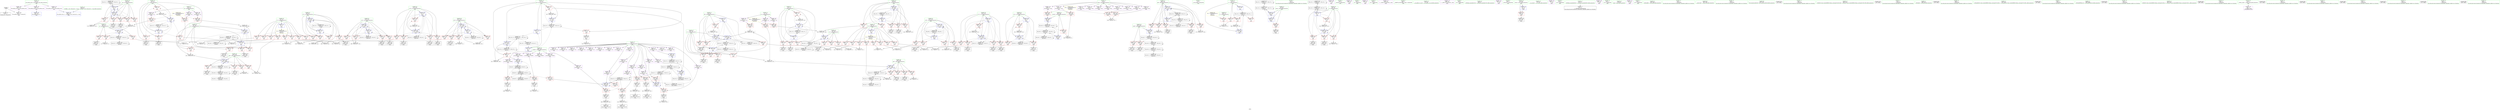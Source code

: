 digraph "SVFG" {
	label="SVFG";

	Node0x55a0586db150 [shape=record,color=grey,label="{NodeID: 0\nNullPtr}"];
	Node0x55a0586db150 -> Node0x55a0586e2e20[style=solid];
	Node0x55a0586db150 -> Node0x55a0587346d0[style=solid];
	Node0x55a058752c50 [shape=record,color=black,label="{NodeID: 526\nMR_20V_2 = PHI(MR_20V_3, MR_20V_1, )\npts\{82 \}\n}"];
	Node0x55a058752c50 -> Node0x55a058734ef0[style=dashed];
	Node0x55a058752c50 -> Node0x55a058752c50[style=dashed];
	Node0x55a05873d420 [shape=record,color=grey,label="{NodeID: 443\n442 = Binary(441, 443, )\n}"];
	Node0x55a05873d420 -> Node0x55a0586e4800[style=solid];
	Node0x55a058736750 [shape=record,color=blue,label="{NodeID: 360\n77\<--451\nlet\<--inc156\nmain\n}"];
	Node0x55a058736750 -> Node0x55a058775960[style=dashed];
	Node0x55a0587323e0 [shape=record,color=red,label="{NodeID: 277\n456\<--113\n\<--j142\nmain\n}"];
	Node0x55a0587323e0 -> Node0x55a0586e4a70[style=solid];
	Node0x55a058726210 [shape=record,color=red,label="{NodeID: 194\n145\<--15\n\<--W\nmain\n}"];
	Node0x55a058726210 -> Node0x55a05873ef20[style=solid];
	Node0x55a0586e48d0 [shape=record,color=black,label="{NodeID: 111\n447\<--446\nconv153\<--\nmain\n}"];
	Node0x55a0586e48d0 -> Node0x55a05873e4a0[style=solid];
	Node0x55a0586e3440 [shape=record,color=green,label="{NodeID: 28\n10\<--11\nret\<--ret_field_insensitive\nGlob }"];
	Node0x55a0586e3440 -> Node0x55a058729530[style=solid];
	Node0x55a0586e3440 -> Node0x55a058729600[style=solid];
	Node0x55a0586e3440 -> Node0x55a0587296d0[style=solid];
	Node0x55a0586e3440 -> Node0x55a0587297a0[style=solid];
	Node0x55a0586e3440 -> Node0x55a058729870[style=solid];
	Node0x55a0586e3440 -> Node0x55a058729940[style=solid];
	Node0x55a0586e3440 -> Node0x55a058729a10[style=solid];
	Node0x55a0586e3440 -> Node0x55a058729ae0[style=solid];
	Node0x55a0586e3440 -> Node0x55a058729bb0[style=solid];
	Node0x55a0586e3440 -> Node0x55a058729c80[style=solid];
	Node0x55a0586e3440 -> Node0x55a058729d50[style=solid];
	Node0x55a0586e3440 -> Node0x55a058729e20[style=solid];
	Node0x55a0586e3440 -> Node0x55a058729ef0[style=solid];
	Node0x55a0586e3440 -> Node0x55a058729fc0[style=solid];
	Node0x55a0586e3440 -> Node0x55a05872a090[style=solid];
	Node0x55a0586e3440 -> Node0x55a05872a160[style=solid];
	Node0x55a0586e3440 -> Node0x55a05872a230[style=solid];
	Node0x55a0586e3440 -> Node0x55a05872a300[style=solid];
	Node0x55a0586e3440 -> Node0x55a05872a3d0[style=solid];
	Node0x55a0586e3440 -> Node0x55a05872a4a0[style=solid];
	Node0x55a0586e3440 -> Node0x55a05872a570[style=solid];
	Node0x55a0586e3440 -> Node0x55a05872a640[style=solid];
	Node0x55a05873fe20 [shape=record,color=grey,label="{NodeID: 471\n217 = cmp(216, 13, )\n}"];
	Node0x55a058733aa0 [shape=record,color=red,label="{NodeID: 305\n379\<--378\n\<--arrayidx119\nmain\n}"];
	Node0x55a058733aa0 -> Node0x55a05873da20[style=solid];
	Node0x55a0587278d0 [shape=record,color=red,label="{NodeID: 222\n283\<--79\n\<--i19\nmain\n}"];
	Node0x55a0587278d0 -> Node0x55a05873c0a0[style=solid];
	Node0x55a058729390 [shape=record,color=purple,label="{NodeID: 139\n362\<--8\narrayidx111\<--map\nmain\n}"];
	Node0x55a0586e1de0 [shape=record,color=green,label="{NodeID: 56\n101\<--102\nminK\<--minK_field_insensitive\nmain\n}"];
	Node0x55a0586e1de0 -> Node0x55a0587312d0[style=solid];
	Node0x55a0586e1de0 -> Node0x55a0587313a0[style=solid];
	Node0x55a0586e1de0 -> Node0x55a058735f30[style=solid];
	Node0x55a058735160 [shape=record,color=blue,label="{NodeID: 333\n87\<--200\nni\<--add\nmain\n}"];
	Node0x55a058735160 -> Node0x55a058730020[style=dashed];
	Node0x55a058735160 -> Node0x55a0587300f0[style=dashed];
	Node0x55a058735160 -> Node0x55a0587301c0[style=dashed];
	Node0x55a058735160 -> Node0x55a058735160[style=dashed];
	Node0x55a058735160 -> Node0x55a058769160[style=dashed];
	Node0x55a058730df0 [shape=record,color=red,label="{NodeID: 250\n391\<--95\n\<--ci\nmain\n}"];
	Node0x55a058730df0 -> Node0x55a0586e1770[style=solid];
	Node0x55a05872aa50 [shape=record,color=purple,label="{NodeID: 167\n331\<--19\narrayidx93\<--dj\nmain\n}"];
	Node0x55a05872aa50 -> Node0x55a058733830[style=solid];
	Node0x55a058725730 [shape=record,color=black,label="{NodeID: 84\n225\<--224\nidxprom41\<--\nmain\n}"];
	Node0x55a0586dbcb0 [shape=record,color=green,label="{NodeID: 1\n7\<--1\n__dso_handle\<--dummyObj\nGlob }"];
	Node0x55a05877b360 [shape=record,color=yellow,style=double,label="{NodeID: 610\n8V_1 = ENCHI(MR_8V_0)\npts\{70 \}\nFun[main]}"];
	Node0x55a05877b360 -> Node0x55a058726960[style=dashed];
	Node0x55a058752d40 [shape=record,color=black,label="{NodeID: 527\nMR_22V_2 = PHI(MR_22V_3, MR_22V_1, )\npts\{84 \}\n}"];
	Node0x55a058752d40 -> Node0x55a058752d40[style=dashed];
	Node0x55a058752d40 -> Node0x55a058768760[style=dashed];
	Node0x55a05873d5a0 [shape=record,color=grey,label="{NodeID: 444\n373 = Binary(372, 128, )\n}"];
	Node0x55a05873d5a0 -> Node0x55a058736000[style=solid];
	Node0x55a058736820 [shape=record,color=blue,label="{NodeID: 361\n463\<--450\narrayidx164\<--\nmain\n}"];
	Node0x55a058736820 -> Node0x55a058775e60[style=dashed];
	Node0x55a0587324b0 [shape=record,color=red,label="{NodeID: 278\n467\<--113\n\<--j142\nmain\n}"];
	Node0x55a0587324b0 -> Node0x55a05872dd20[style=solid];
	Node0x55a0587262e0 [shape=record,color=red,label="{NodeID: 195\n184\<--15\n\<--W\nmain\n}"];
	Node0x55a0587262e0 -> Node0x55a05873eda0[style=solid];
	Node0x55a0586e49a0 [shape=record,color=black,label="{NodeID: 112\n454\<--453\nidxprom157\<--\nmain\n}"];
	Node0x55a0586e3510 [shape=record,color=green,label="{NodeID: 29\n12\<--14\nH\<--H_field_insensitive\nGlob }"];
	Node0x55a0586e3510 -> Node0x55a05872b9c0[style=solid];
	Node0x55a0586e3510 -> Node0x55a05872ba90[style=solid];
	Node0x55a0586e3510 -> Node0x55a05872bb60[style=solid];
	Node0x55a0586e3510 -> Node0x55a05872bc30[style=solid];
	Node0x55a0586e3510 -> Node0x55a05872bd00[style=solid];
	Node0x55a0586e3510 -> Node0x55a05872bdd0[style=solid];
	Node0x55a0586e3510 -> Node0x55a058726070[style=solid];
	Node0x55a0586e3510 -> Node0x55a058726140[style=solid];
	Node0x55a0586e3510 -> Node0x55a058734390[style=solid];
	Node0x55a05873ffa0 [shape=record,color=grey,label="{NodeID: 472\n214 = cmp(212, 213, )\n}"];
	Node0x55a058733b70 [shape=record,color=red,label="{NodeID: 306\n386\<--385\n\<--arrayidx122\nmain\n}"];
	Node0x55a058733b70 -> Node0x55a05873d720[style=solid];
	Node0x55a0587279a0 [shape=record,color=red,label="{NodeID: 223\n183\<--81\n\<--j23\nmain\n}"];
	Node0x55a0587279a0 -> Node0x55a05873eda0[style=solid];
	Node0x55a058729460 [shape=record,color=purple,label="{NodeID: 140\n365\<--8\narrayidx113\<--map\nmain\n}"];
	Node0x55a058729460 -> Node0x55a0587339d0[style=solid];
	Node0x55a0586e1eb0 [shape=record,color=green,label="{NodeID: 57\n103\<--104\nk83\<--k83_field_insensitive\nmain\n}"];
	Node0x55a0586e1eb0 -> Node0x55a058731470[style=solid];
	Node0x55a0586e1eb0 -> Node0x55a058731540[style=solid];
	Node0x55a0586e1eb0 -> Node0x55a058731610[style=solid];
	Node0x55a0586e1eb0 -> Node0x55a0587316e0[style=solid];
	Node0x55a0586e1eb0 -> Node0x55a0587317b0[style=solid];
	Node0x55a0586e1eb0 -> Node0x55a058735bf0[style=solid];
	Node0x55a0586e1eb0 -> Node0x55a058736000[style=solid];
	Node0x55a058735230 [shape=record,color=blue,label="{NodeID: 334\n89\<--207\nnj\<--add34\nmain\n}"];
	Node0x55a058735230 -> Node0x55a058730290[style=dashed];
	Node0x55a058735230 -> Node0x55a058730360[style=dashed];
	Node0x55a058735230 -> Node0x55a058730430[style=dashed];
	Node0x55a058735230 -> Node0x55a058735230[style=dashed];
	Node0x55a058735230 -> Node0x55a058769660[style=dashed];
	Node0x55a058730ec0 [shape=record,color=red,label="{NodeID: 251\n309\<--97\n\<--cj\nmain\n}"];
	Node0x55a058730ec0 -> Node0x55a058725e00[style=solid];
	Node0x55a05872ab20 [shape=record,color=purple,label="{NodeID: 168\n385\<--19\narrayidx122\<--dj\nmain\n}"];
	Node0x55a05872ab20 -> Node0x55a058733b70[style=solid];
	Node0x55a0587257c0 [shape=record,color=black,label="{NodeID: 85\n228\<--227\nidxprom43\<--\nmain\n}"];
	Node0x55a0586db9b0 [shape=record,color=green,label="{NodeID: 2\n13\<--1\n\<--dummyObj\nCan only get source location for instruction, argument, global var or function.}"];
	Node0x55a058752e30 [shape=record,color=black,label="{NodeID: 528\nMR_24V_2 = PHI(MR_24V_3, MR_24V_1, )\npts\{86 \}\n}"];
	Node0x55a058752e30 -> Node0x55a058752e30[style=dashed];
	Node0x55a058752e30 -> Node0x55a058768c60[style=dashed];
	Node0x55a05873d720 [shape=record,color=grey,label="{NodeID: 445\n388 = Binary(387, 386, )\n}"];
	Node0x55a05873d720 -> Node0x55a0587361a0[style=solid];
	Node0x55a0587368f0 [shape=record,color=blue,label="{NodeID: 362\n113\<--468\nj142\<--inc167\nmain\n}"];
	Node0x55a0587368f0 -> Node0x55a058732240[style=dashed];
	Node0x55a0587368f0 -> Node0x55a058732310[style=dashed];
	Node0x55a0587368f0 -> Node0x55a0587323e0[style=dashed];
	Node0x55a0587368f0 -> Node0x55a0587324b0[style=dashed];
	Node0x55a0587368f0 -> Node0x55a058736680[style=dashed];
	Node0x55a0587368f0 -> Node0x55a0587368f0[style=dashed];
	Node0x55a0587368f0 -> Node0x55a058765a60[style=dashed];
	Node0x55a058732580 [shape=record,color=red,label="{NodeID: 279\n478\<--115\n\<--i172\nmain\n}"];
	Node0x55a058732580 -> Node0x55a05873e320[style=solid];
	Node0x55a0587263b0 [shape=record,color=red,label="{NodeID: 196\n220\<--15\n\<--W\nmain\n}"];
	Node0x55a0587263b0 -> Node0x55a05873fca0[style=solid];
	Node0x55a0586e4a70 [shape=record,color=black,label="{NodeID: 113\n457\<--456\nidxprom159\<--\nmain\n}"];
	Node0x55a0586e35e0 [shape=record,color=green,label="{NodeID: 30\n15\<--16\nW\<--W_field_insensitive\nGlob }"];
	Node0x55a0586e35e0 -> Node0x55a058726210[style=solid];
	Node0x55a0586e35e0 -> Node0x55a0587262e0[style=solid];
	Node0x55a0586e35e0 -> Node0x55a0587263b0[style=solid];
	Node0x55a0586e35e0 -> Node0x55a058726480[style=solid];
	Node0x55a0586e35e0 -> Node0x55a058726550[style=solid];
	Node0x55a0586e35e0 -> Node0x55a058726620[style=solid];
	Node0x55a0586e35e0 -> Node0x55a0587266f0[style=solid];
	Node0x55a0586e35e0 -> Node0x55a0587267c0[style=solid];
	Node0x55a0586e35e0 -> Node0x55a058734460[style=solid];
	Node0x55a05877e750 [shape=record,color=yellow,style=double,label="{NodeID: 639\n60V_1 = ENCHI(MR_60V_0)\npts\{90000 \}\nFun[main]}"];
	Node0x55a05877e750 -> Node0x55a0587334f0[style=dashed];
	Node0x55a05877e750 -> Node0x55a0587335c0[style=dashed];
	Node0x55a05877e750 -> Node0x55a058733900[style=dashed];
	Node0x55a05877e750 -> Node0x55a0587339d0[style=dashed];
	Node0x55a058740120 [shape=record,color=grey,label="{NodeID: 473\n347 = cmp(345, 346, )\n}"];
	Node0x55a058733c40 [shape=record,color=red,label="{NodeID: 307\n397\<--396\n\<--arrayidx127\nmain\n}"];
	Node0x55a058733c40 -> Node0x55a058736270[style=solid];
	Node0x55a058727a70 [shape=record,color=red,label="{NodeID: 224\n202\<--81\n\<--j23\nmain\n}"];
	Node0x55a058727a70 -> Node0x55a05873d2a0[style=solid];
	Node0x55a058729530 [shape=record,color=purple,label="{NodeID: 141\n157\<--10\narrayidx13\<--ret\nmain\n}"];
	Node0x55a0586e1f80 [shape=record,color=green,label="{NodeID: 58\n105\<--106\nni87\<--ni87_field_insensitive\nmain\n}"];
	Node0x55a0586e1f80 -> Node0x55a058731880[style=solid];
	Node0x55a0586e1f80 -> Node0x55a058731950[style=solid];
	Node0x55a0586e1f80 -> Node0x55a058731a20[style=solid];
	Node0x55a0586e1f80 -> Node0x55a058731af0[style=solid];
	Node0x55a0586e1f80 -> Node0x55a058735cc0[style=solid];
	Node0x55a058735300 [shape=record,color=blue,label="{NodeID: 335\n83\<--241\nbasin\<--\nmain\n}"];
	Node0x55a058735300 -> Node0x55a058727db0[style=dashed];
	Node0x55a058735300 -> Node0x55a058768760[style=dashed];
	Node0x55a058730f90 [shape=record,color=red,label="{NodeID: 252\n328\<--97\n\<--cj\nmain\n}"];
	Node0x55a058730f90 -> Node0x55a05873d8a0[style=solid];
	Node0x55a05872abf0 [shape=record,color=purple,label="{NodeID: 169\n257\<--22\n\<--.str\nmain\n}"];
	Node0x55a058725850 [shape=record,color=black,label="{NodeID: 86\n232\<--231\nidxprom45\<--\nmain\n}"];
	Node0x55a0586dba40 [shape=record,color=green,label="{NodeID: 3\n21\<--1\n_ZSt3cin\<--dummyObj\nGlob }"];
	Node0x55a058761e90 [shape=record,color=black,label="{NodeID: 529\nMR_26V_2 = PHI(MR_26V_3, MR_26V_1, )\npts\{88 \}\n}"];
	Node0x55a058761e90 -> Node0x55a058761e90[style=dashed];
	Node0x55a058761e90 -> Node0x55a058769160[style=dashed];
	Node0x55a05873d8a0 [shape=record,color=grey,label="{NodeID: 446\n333 = Binary(328, 332, )\n}"];
	Node0x55a05873d8a0 -> Node0x55a058735d90[style=solid];
	Node0x55a0587369c0 [shape=record,color=blue,label="{NodeID: 363\n111\<--473\ni138\<--inc170\nmain\n}"];
	Node0x55a0587369c0 -> Node0x55a058731f00[style=dashed];
	Node0x55a0587369c0 -> Node0x55a058731fd0[style=dashed];
	Node0x55a0587369c0 -> Node0x55a0587320a0[style=dashed];
	Node0x55a0587369c0 -> Node0x55a058732170[style=dashed];
	Node0x55a0587369c0 -> Node0x55a0587369c0[style=dashed];
	Node0x55a0587369c0 -> Node0x55a058765560[style=dashed];
	Node0x55a058732650 [shape=record,color=red,label="{NodeID: 280\n488\<--115\n\<--i172\nmain\n}"];
	Node0x55a058732650 -> Node0x55a058728120[style=solid];
	Node0x55a058726480 [shape=record,color=red,label="{NodeID: 197\n296\<--15\n\<--W\nmain\n}"];
	Node0x55a058726480 -> Node0x55a05873e920[style=solid];
	Node0x55a0586e4b40 [shape=record,color=black,label="{NodeID: 114\n460\<--459\nconv161\<--\nmain\n}"];
	Node0x55a0586e4b40 -> Node0x55a05873c220[style=solid];
	Node0x55a0586e36b0 [shape=record,color=green,label="{NodeID: 31\n17\<--18\ndi\<--di_field_insensitive\nGlob }"];
	Node0x55a0586e36b0 -> Node0x55a05872a710[style=solid];
	Node0x55a0586e36b0 -> Node0x55a05872a7e0[style=solid];
	Node0x55a0586e36b0 -> Node0x55a05872a8b0[style=solid];
	Node0x55a0587402a0 [shape=record,color=grey,label="{NodeID: 474\n336 = cmp(335, 13, )\n}"];
	Node0x55a058733d10 [shape=record,color=red,label="{NodeID: 308\n440\<--439\n\<--arrayidx149\nmain\n}"];
	Node0x55a058733d10 -> Node0x55a0586e4730[style=solid];
	Node0x55a058727b40 [shape=record,color=red,label="{NodeID: 225\n234\<--81\n\<--j23\nmain\n}"];
	Node0x55a058727b40 -> Node0x55a058725920[style=solid];
	Node0x55a058729600 [shape=record,color=purple,label="{NodeID: 142\n160\<--10\narrayidx15\<--ret\nmain\n}"];
	Node0x55a058729600 -> Node0x55a058734ae0[style=solid];
	Node0x55a0586e2050 [shape=record,color=green,label="{NodeID: 59\n107\<--108\nnj91\<--nj91_field_insensitive\nmain\n}"];
	Node0x55a0586e2050 -> Node0x55a058731bc0[style=solid];
	Node0x55a0586e2050 -> Node0x55a058731c90[style=solid];
	Node0x55a0586e2050 -> Node0x55a058731d60[style=solid];
	Node0x55a0586e2050 -> Node0x55a058731e30[style=solid];
	Node0x55a0586e2050 -> Node0x55a058735d90[style=solid];
	Node0x55a0587353d0 [shape=record,color=blue,label="{NodeID: 336\n85\<--245\nk\<--inc53\nmain\n}"];
	Node0x55a0587353d0 -> Node0x55a058727e80[style=dashed];
	Node0x55a0587353d0 -> Node0x55a058727f50[style=dashed];
	Node0x55a0587353d0 -> Node0x55a05872fec0[style=dashed];
	Node0x55a0587353d0 -> Node0x55a05872ff50[style=dashed];
	Node0x55a0587353d0 -> Node0x55a0587353d0[style=dashed];
	Node0x55a0587353d0 -> Node0x55a058768c60[style=dashed];
	Node0x55a058731060 [shape=record,color=red,label="{NodeID: 253\n387\<--97\n\<--cj\nmain\n}"];
	Node0x55a058731060 -> Node0x55a05873d720[style=solid];
	Node0x55a05872acc0 [shape=record,color=purple,label="{NodeID: 170\n258\<--24\n\<--.str.1\nmain\n}"];
	Node0x55a058725920 [shape=record,color=black,label="{NodeID: 87\n235\<--234\nidxprom47\<--\nmain\n}"];
	Node0x55a0586dbad0 [shape=record,color=green,label="{NodeID: 4\n22\<--1\n.str\<--dummyObj\nGlob }"];
	Node0x55a058762360 [shape=record,color=black,label="{NodeID: 530\nMR_28V_2 = PHI(MR_28V_3, MR_28V_1, )\npts\{90 \}\n}"];
	Node0x55a058762360 -> Node0x55a058762360[style=dashed];
	Node0x55a058762360 -> Node0x55a058769660[style=dashed];
	Node0x55a05873da20 [shape=record,color=grey,label="{NodeID: 447\n381 = Binary(380, 379, )\n}"];
	Node0x55a05873da20 -> Node0x55a0587360d0[style=solid];
	Node0x55a058736a90 [shape=record,color=blue,label="{NodeID: 364\n115\<--13\ni172\<--\nmain\n}"];
	Node0x55a058736a90 -> Node0x55a058732580[style=dashed];
	Node0x55a058736a90 -> Node0x55a058732650[style=dashed];
	Node0x55a058736a90 -> Node0x55a058732720[style=dashed];
	Node0x55a058736a90 -> Node0x55a0587327f0[style=dashed];
	Node0x55a058736a90 -> Node0x55a0587328c0[style=dashed];
	Node0x55a058736a90 -> Node0x55a058736dd0[style=dashed];
	Node0x55a058736a90 -> Node0x55a058765f60[style=dashed];
	Node0x55a058732720 [shape=record,color=red,label="{NodeID: 281\n511\<--115\n\<--i172\nmain\n}"];
	Node0x55a058732720 -> Node0x55a0587284f0[style=solid];
	Node0x55a058726550 [shape=record,color=red,label="{NodeID: 198\n346\<--15\n\<--W\nmain\n}"];
	Node0x55a058726550 -> Node0x55a058740120[style=solid];
	Node0x55a058728090 [shape=record,color=black,label="{NodeID: 115\n462\<--461\nidxprom163\<--sub162\nmain\n}"];
	Node0x55a0586e3780 [shape=record,color=green,label="{NodeID: 32\n19\<--20\ndj\<--dj_field_insensitive\nGlob }"];
	Node0x55a0586e3780 -> Node0x55a05872a980[style=solid];
	Node0x55a0586e3780 -> Node0x55a05872aa50[style=solid];
	Node0x55a0586e3780 -> Node0x55a05872ab20[style=solid];
	Node0x55a05877e910 [shape=record,color=yellow,style=double,label="{NodeID: 641\n64V_1 = ENCHI(MR_64V_0)\npts\{180000 \}\nFun[main]}"];
	Node0x55a05877e910 -> Node0x55a058733350[style=dashed];
	Node0x55a05877e910 -> Node0x55a058733760[style=dashed];
	Node0x55a05877e910 -> Node0x55a058733aa0[style=dashed];
	Node0x55a058740420 [shape=record,color=grey,label="{NodeID: 475\n340 = cmp(338, 339, )\n}"];
	Node0x55a058733de0 [shape=record,color=red,label="{NodeID: 309\n446\<--445\n\<--arrayidx152\nmain\n}"];
	Node0x55a058733de0 -> Node0x55a0586e48d0[style=solid];
	Node0x55a058727c10 [shape=record,color=red,label="{NodeID: 226\n272\<--81\n\<--j23\nmain\n}"];
	Node0x55a058727c10 -> Node0x55a058725c60[style=solid];
	Node0x55a0587296d0 [shape=record,color=purple,label="{NodeID: 143\n271\<--10\narrayidx59\<--ret\nmain\n}"];
	Node0x55a0586e2120 [shape=record,color=green,label="{NodeID: 60\n109\<--110\nrelabel\<--relabel_field_insensitive\nmain\n}"];
	Node0x55a0586e2120 -> Node0x55a05872b5b0[style=solid];
	Node0x55a0586e2120 -> Node0x55a05872b680[style=solid];
	Node0x55a0586e2120 -> Node0x55a05872b750[style=solid];
	Node0x55a0586e2120 -> Node0x55a05872b820[style=solid];
	Node0x55a0586e2120 -> Node0x55a05872b8f0[style=solid];
	Node0x55a0587354a0 [shape=record,color=blue,label="{NodeID: 337\n77\<--267\nlet\<--inc57\nmain\n}"];
	Node0x55a0587354a0 -> Node0x55a058767d60[style=dashed];
	Node0x55a058731130 [shape=record,color=red,label="{NodeID: 254\n394\<--97\n\<--cj\nmain\n}"];
	Node0x55a058731130 -> Node0x55a0586e1840[style=solid];
	Node0x55a05872ad90 [shape=record,color=purple,label="{NodeID: 171\n505\<--24\n\<--.str.1\nmain\n}"];
	Node0x55a0587259f0 [shape=record,color=black,label="{NodeID: 88\n249\<--248\ntobool\<--\nmain\n}"];
	Node0x55a0586db2f0 [shape=record,color=green,label="{NodeID: 5\n24\<--1\n.str.1\<--dummyObj\nGlob }"];
	Node0x55a058762860 [shape=record,color=black,label="{NodeID: 531\nMR_30V_2 = PHI(MR_30V_5, MR_30V_1, )\npts\{92 \}\n}"];
	Node0x55a058762860 -> Node0x55a0587357e0[style=dashed];
	Node0x55a05873dba0 [shape=record,color=grey,label="{NodeID: 448\n407 = Binary(406, 128, )\n}"];
	Node0x55a05873dba0 -> Node0x55a058736340[style=solid];
	Node0x55a058736b60 [shape=record,color=blue,label="{NodeID: 365\n117\<--13\nj176\<--\nmain\n}"];
	Node0x55a058736b60 -> Node0x55a058732990[style=dashed];
	Node0x55a058736b60 -> Node0x55a058732a60[style=dashed];
	Node0x55a058736b60 -> Node0x55a058732b30[style=dashed];
	Node0x55a058736b60 -> Node0x55a058732c00[style=dashed];
	Node0x55a058736b60 -> Node0x55a058732cd0[style=dashed];
	Node0x55a058736b60 -> Node0x55a058736b60[style=dashed];
	Node0x55a058736b60 -> Node0x55a058736d00[style=dashed];
	Node0x55a058736b60 -> Node0x55a058766460[style=dashed];
	Node0x55a0587327f0 [shape=record,color=red,label="{NodeID: 282\n523\<--115\n\<--i172\nmain\n}"];
	Node0x55a0587327f0 -> Node0x55a058728830[style=solid];
	Node0x55a058726620 [shape=record,color=red,label="{NodeID: 199\n431\<--15\n\<--W\nmain\n}"];
	Node0x55a058726620 -> Node0x55a05873f0a0[style=solid];
	Node0x55a058728120 [shape=record,color=black,label="{NodeID: 116\n489\<--488\nidxprom180\<--\nmain\n}"];
	Node0x55a0586e3850 [shape=record,color=green,label="{NodeID: 33\n37\<--41\nllvm.global_ctors\<--llvm.global_ctors_field_insensitive\nGlob }"];
	Node0x55a0586e3850 -> Node0x55a05872b340[style=solid];
	Node0x55a0586e3850 -> Node0x55a05872b410[style=solid];
	Node0x55a0586e3850 -> Node0x55a05872b4e0[style=solid];
	Node0x55a05877e9f0 [shape=record,color=yellow,style=double,label="{NodeID: 642\n66V_1 = ENCHI(MR_66V_0)\npts\{200000 \}\nFun[main]}"];
	Node0x55a05877e9f0 -> Node0x55a058733420[style=dashed];
	Node0x55a05877e9f0 -> Node0x55a058733830[style=dashed];
	Node0x55a05877e9f0 -> Node0x55a058733b70[style=dashed];
	Node0x55a0587405a0 [shape=record,color=grey,label="{NodeID: 476\n314 = cmp(313, 261, )\n}"];
	Node0x55a058733eb0 [shape=record,color=red,label="{NodeID: 310\n459\<--458\n\<--arrayidx160\nmain\n}"];
	Node0x55a058733eb0 -> Node0x55a0586e4b40[style=solid];
	Node0x55a058727ce0 [shape=record,color=red,label="{NodeID: 227\n278\<--81\n\<--j23\nmain\n}"];
	Node0x55a058727ce0 -> Node0x55a05873bf20[style=solid];
	Node0x55a0587297a0 [shape=record,color=purple,label="{NodeID: 144\n274\<--10\narrayidx61\<--ret\nmain\n}"];
	Node0x55a0587297a0 -> Node0x55a058735570[style=solid];
	Node0x55a0586e21f0 [shape=record,color=green,label="{NodeID: 61\n111\<--112\ni138\<--i138_field_insensitive\nmain\n}"];
	Node0x55a0586e21f0 -> Node0x55a058731f00[style=solid];
	Node0x55a0586e21f0 -> Node0x55a058731fd0[style=solid];
	Node0x55a0586e21f0 -> Node0x55a0587320a0[style=solid];
	Node0x55a0586e21f0 -> Node0x55a058732170[style=solid];
	Node0x55a0586e21f0 -> Node0x55a0587365b0[style=solid];
	Node0x55a0586e21f0 -> Node0x55a0587369c0[style=solid];
	Node0x55a058735570 [shape=record,color=blue,label="{NodeID: 338\n274\<--266\narrayidx61\<--\nmain\n}"];
	Node0x55a058735570 -> Node0x55a05875d550[style=dashed];
	Node0x55a058731200 [shape=record,color=red,label="{NodeID: 255\n357\<--99\n\<--minVal\nmain\n}"];
	Node0x55a058731200 -> Node0x55a05872def0[style=solid];
	Node0x55a05872ae60 [shape=record,color=purple,label="{NodeID: 172\n259\<--26\n\<--__PRETTY_FUNCTION__.main\nmain\n}"];
	Node0x55a058725ac0 [shape=record,color=black,label="{NodeID: 89\n252\<--251\nconv\<--\nmain\n}"];
	Node0x55a058725ac0 -> Node0x55a05873e1a0[style=solid];
	Node0x55a0586db380 [shape=record,color=green,label="{NodeID: 6\n26\<--1\n__PRETTY_FUNCTION__.main\<--dummyObj\nGlob }"];
	Node0x55a05877c200 [shape=record,color=yellow,style=double,label="{NodeID: 615\n2V_1 = ENCHI(MR_2V_0)\npts\{14 \}\nFun[main]}"];
	Node0x55a05877c200 -> Node0x55a05872b9c0[style=dashed];
	Node0x55a05877c200 -> Node0x55a05872ba90[style=dashed];
	Node0x55a05877c200 -> Node0x55a05872bb60[style=dashed];
	Node0x55a05877c200 -> Node0x55a05872bc30[style=dashed];
	Node0x55a05877c200 -> Node0x55a05872bd00[style=dashed];
	Node0x55a05877c200 -> Node0x55a05872bdd0[style=dashed];
	Node0x55a05877c200 -> Node0x55a058726070[style=dashed];
	Node0x55a05877c200 -> Node0x55a058726140[style=dashed];
	Node0x55a058762d60 [shape=record,color=black,label="{NodeID: 532\nMR_32V_2 = PHI(MR_32V_4, MR_32V_1, )\npts\{94 \}\n}"];
	Node0x55a058762d60 -> Node0x55a0587358b0[style=dashed];
	Node0x55a058762d60 -> Node0x55a058762d60[style=dashed];
	Node0x55a05873dd20 [shape=record,color=grey,label="{NodeID: 449\n245 = Binary(244, 128, )\n}"];
	Node0x55a05873dd20 -> Node0x55a0587353d0[style=solid];
	Node0x55a058736c30 [shape=record,color=blue,label="{NodeID: 366\n528\<--522\narrayidx204\<--\nmain\n}"];
	Node0x55a058736c30 -> Node0x55a058733f80[style=dashed];
	Node0x55a058736c30 -> Node0x55a058734120[style=dashed];
	Node0x55a058736c30 -> Node0x55a058736c30[style=dashed];
	Node0x55a058736c30 -> Node0x55a05875e450[style=dashed];
	Node0x55a0587328c0 [shape=record,color=red,label="{NodeID: 283\n536\<--115\n\<--i172\nmain\n}"];
	Node0x55a0587328c0 -> Node0x55a05873c9a0[style=solid];
	Node0x55a0587266f0 [shape=record,color=red,label="{NodeID: 200\n485\<--15\n\<--W\nmain\n}"];
	Node0x55a0587266f0 -> Node0x55a05873ec20[style=solid];
	Node0x55a0587281b0 [shape=record,color=black,label="{NodeID: 117\n492\<--491\nidxprom182\<--\nmain\n}"];
	Node0x55a0586e3920 [shape=record,color=green,label="{NodeID: 34\n42\<--43\n__cxx_global_var_init\<--__cxx_global_var_init_field_insensitive\n}"];
	Node0x55a058740720 [shape=record,color=grey,label="{NodeID: 477\n238 = cmp(230, 237, )\n}"];
	Node0x55a058733f80 [shape=record,color=red,label="{NodeID: 311\n494\<--493\n\<--arrayidx183\nmain\n}"];
	Node0x55a058733f80 -> Node0x55a058728280[style=solid];
	Node0x55a058727db0 [shape=record,color=red,label="{NodeID: 228\n248\<--83\n\<--basin\nmain\n}"];
	Node0x55a058727db0 -> Node0x55a0587259f0[style=solid];
	Node0x55a058729870 [shape=record,color=purple,label="{NodeID: 145\n308\<--10\narrayidx78\<--ret\nmain\n}"];
	Node0x55a0586e22c0 [shape=record,color=green,label="{NodeID: 62\n113\<--114\nj142\<--j142_field_insensitive\nmain\n}"];
	Node0x55a0586e22c0 -> Node0x55a058732240[style=solid];
	Node0x55a0586e22c0 -> Node0x55a058732310[style=solid];
	Node0x55a0586e22c0 -> Node0x55a0587323e0[style=solid];
	Node0x55a0586e22c0 -> Node0x55a0587324b0[style=solid];
	Node0x55a0586e22c0 -> Node0x55a058736680[style=solid];
	Node0x55a0586e22c0 -> Node0x55a0587368f0[style=solid];
	Node0x55a058735640 [shape=record,color=blue,label="{NodeID: 339\n81\<--279\nj23\<--inc64\nmain\n}"];
	Node0x55a058735640 -> Node0x55a0587279a0[style=dashed];
	Node0x55a058735640 -> Node0x55a058727a70[style=dashed];
	Node0x55a058735640 -> Node0x55a058727b40[style=dashed];
	Node0x55a058735640 -> Node0x55a058727c10[style=dashed];
	Node0x55a058735640 -> Node0x55a058727ce0[style=dashed];
	Node0x55a058735640 -> Node0x55a058734ef0[style=dashed];
	Node0x55a058735640 -> Node0x55a058735640[style=dashed];
	Node0x55a058735640 -> Node0x55a058752c50[style=dashed];
	Node0x55a0587312d0 [shape=record,color=red,label="{NodeID: 256\n376\<--101\n\<--minK\nmain\n}"];
	Node0x55a0587312d0 -> Node0x55a0586e15d0[style=solid];
	Node0x55a05872af30 [shape=record,color=purple,label="{NodeID: 173\n506\<--26\n\<--__PRETTY_FUNCTION__.main\nmain\n}"];
	Node0x55a058725b90 [shape=record,color=black,label="{NodeID: 90\n270\<--269\nidxprom58\<--\nmain\n}"];
	Node0x55a0586db410 [shape=record,color=green,label="{NodeID: 7\n28\<--1\n.str.2\<--dummyObj\nGlob }"];
	Node0x55a05877c2e0 [shape=record,color=yellow,style=double,label="{NodeID: 616\n4V_1 = ENCHI(MR_4V_0)\npts\{16 \}\nFun[main]}"];
	Node0x55a05877c2e0 -> Node0x55a058726210[style=dashed];
	Node0x55a05877c2e0 -> Node0x55a0587262e0[style=dashed];
	Node0x55a05877c2e0 -> Node0x55a0587263b0[style=dashed];
	Node0x55a05877c2e0 -> Node0x55a058726480[style=dashed];
	Node0x55a05877c2e0 -> Node0x55a058726550[style=dashed];
	Node0x55a05877c2e0 -> Node0x55a058726620[style=dashed];
	Node0x55a05877c2e0 -> Node0x55a0587266f0[style=dashed];
	Node0x55a05877c2e0 -> Node0x55a0587267c0[style=dashed];
	Node0x55a058763260 [shape=record,color=black,label="{NodeID: 533\nMR_34V_2 = PHI(MR_34V_4, MR_34V_1, )\npts\{96 \}\n}"];
	Node0x55a058763260 -> Node0x55a058763260[style=dashed];
	Node0x55a058763260 -> Node0x55a058771860[style=dashed];
	Node0x55a05873dea0 [shape=record,color=grey,label="{NodeID: 450\n326 = Binary(321, 325, )\n}"];
	Node0x55a05873dea0 -> Node0x55a058735cc0[style=solid];
	Node0x55a058736d00 [shape=record,color=blue,label="{NodeID: 367\n117\<--532\nj176\<--inc206\nmain\n}"];
	Node0x55a058736d00 -> Node0x55a058732990[style=dashed];
	Node0x55a058736d00 -> Node0x55a058732a60[style=dashed];
	Node0x55a058736d00 -> Node0x55a058732b30[style=dashed];
	Node0x55a058736d00 -> Node0x55a058732c00[style=dashed];
	Node0x55a058736d00 -> Node0x55a058732cd0[style=dashed];
	Node0x55a058736d00 -> Node0x55a058736b60[style=dashed];
	Node0x55a058736d00 -> Node0x55a058736d00[style=dashed];
	Node0x55a058736d00 -> Node0x55a058766460[style=dashed];
	Node0x55a058732990 [shape=record,color=red,label="{NodeID: 284\n484\<--117\n\<--j176\nmain\n}"];
	Node0x55a058732990 -> Node0x55a05873ec20[style=solid];
	Node0x55a0587267c0 [shape=record,color=red,label="{NodeID: 201\n564\<--15\n\<--W\nmain\n}"];
	Node0x55a0587267c0 -> Node0x55a05873fb20[style=solid];
	Node0x55a058728280 [shape=record,color=black,label="{NodeID: 118\n495\<--494\nconv184\<--\nmain\n}"];
	Node0x55a058728280 -> Node0x55a05873cfa0[style=solid];
	Node0x55a0586e39f0 [shape=record,color=green,label="{NodeID: 35\n46\<--47\n_ZNSt8ios_base4InitC1Ev\<--_ZNSt8ios_base4InitC1Ev_field_insensitive\n}"];
	Node0x55a0587408a0 [shape=record,color=grey,label="{NodeID: 478\n319 = cmp(318, 193, )\n}"];
	Node0x55a058734050 [shape=record,color=red,label="{NodeID: 312\n499\<--498\n\<--arrayidx187\nmain\n}"];
	Node0x55a058734050 -> Node0x55a058728420[style=solid];
	Node0x55a058727e80 [shape=record,color=red,label="{NodeID: 229\n191\<--85\n\<--k\nmain\n}"];
	Node0x55a058727e80 -> Node0x55a05873f6a0[style=solid];
	Node0x55a058729940 [shape=record,color=purple,label="{NodeID: 146\n311\<--10\narrayidx80\<--ret\nmain\n}"];
	Node0x55a058729940 -> Node0x55a058733690[style=solid];
	Node0x55a0586e2390 [shape=record,color=green,label="{NodeID: 63\n115\<--116\ni172\<--i172_field_insensitive\nmain\n}"];
	Node0x55a0586e2390 -> Node0x55a058732580[style=solid];
	Node0x55a0586e2390 -> Node0x55a058732650[style=solid];
	Node0x55a0586e2390 -> Node0x55a058732720[style=solid];
	Node0x55a0586e2390 -> Node0x55a0587327f0[style=solid];
	Node0x55a0586e2390 -> Node0x55a0587328c0[style=solid];
	Node0x55a0586e2390 -> Node0x55a058736a90[style=solid];
	Node0x55a0586e2390 -> Node0x55a058736dd0[style=solid];
	Node0x55a058735710 [shape=record,color=blue,label="{NodeID: 340\n79\<--284\ni19\<--inc67\nmain\n}"];
	Node0x55a058735710 -> Node0x55a058727590[style=dashed];
	Node0x55a058735710 -> Node0x55a058727660[style=dashed];
	Node0x55a058735710 -> Node0x55a058727730[style=dashed];
	Node0x55a058735710 -> Node0x55a058727800[style=dashed];
	Node0x55a058735710 -> Node0x55a0587278d0[style=dashed];
	Node0x55a058735710 -> Node0x55a058735710[style=dashed];
	Node0x55a058735710 -> Node0x55a058752750[style=dashed];
	Node0x55a0587313a0 [shape=record,color=red,label="{NodeID: 257\n383\<--101\n\<--minK\nmain\n}"];
	Node0x55a0587313a0 -> Node0x55a0586e16a0[style=solid];
	Node0x55a05872b000 [shape=record,color=purple,label="{NodeID: 174\n504\<--28\n\<--.str.2\nmain\n}"];
	Node0x55a058725c60 [shape=record,color=black,label="{NodeID: 91\n273\<--272\nidxprom60\<--\nmain\n}"];
	Node0x55a0586db4a0 [shape=record,color=green,label="{NodeID: 8\n30\<--1\n_ZSt4cout\<--dummyObj\nGlob }"];
	Node0x55a058763760 [shape=record,color=black,label="{NodeID: 534\nMR_36V_2 = PHI(MR_36V_4, MR_36V_1, )\npts\{98 \}\n}"];
	Node0x55a058763760 -> Node0x55a058763760[style=dashed];
	Node0x55a058763760 -> Node0x55a058771d60[style=dashed];
	Node0x55a05873e020 [shape=record,color=grey,label="{NodeID: 451\n585 = Binary(584, 128, )\n}"];
	Node0x55a05873e020 -> Node0x55a058737040[style=solid];
	Node0x55a058736dd0 [shape=record,color=blue,label="{NodeID: 368\n115\<--537\ni172\<--inc209\nmain\n}"];
	Node0x55a058736dd0 -> Node0x55a058732580[style=dashed];
	Node0x55a058736dd0 -> Node0x55a058732650[style=dashed];
	Node0x55a058736dd0 -> Node0x55a058732720[style=dashed];
	Node0x55a058736dd0 -> Node0x55a0587327f0[style=dashed];
	Node0x55a058736dd0 -> Node0x55a0587328c0[style=dashed];
	Node0x55a058736dd0 -> Node0x55a058736dd0[style=dashed];
	Node0x55a058736dd0 -> Node0x55a058765f60[style=dashed];
	Node0x55a058732a60 [shape=record,color=red,label="{NodeID: 285\n491\<--117\n\<--j176\nmain\n}"];
	Node0x55a058732a60 -> Node0x55a0587281b0[style=solid];
	Node0x55a058726890 [shape=record,color=red,label="{NodeID: 202\n599\<--67\n\<--retval\nmain\n}"];
	Node0x55a058726890 -> Node0x55a058728b70[style=solid];
	Node0x55a058728350 [shape=record,color=black,label="{NodeID: 119\n497\<--496\nidxprom186\<--sub185\nmain\n}"];
	Node0x55a0586e3ac0 [shape=record,color=green,label="{NodeID: 36\n52\<--53\n__cxa_atexit\<--__cxa_atexit_field_insensitive\n}"];
	Node0x55a05876c360 [shape=record,color=black,label="{NodeID: 562\nMR_62V_6 = PHI(MR_62V_7, MR_62V_3, )\npts\{110000 \}\n}"];
	Node0x55a05876c360 -> Node0x55a058735570[style=dashed];
	Node0x55a05876c360 -> Node0x55a05875d550[style=dashed];
	Node0x55a05876c360 -> Node0x55a05876c360[style=dashed];
	Node0x55a05876c360 -> Node0x55a058770460[style=dashed];
	Node0x55a058740a20 [shape=record,color=grey,label="{NodeID: 479\n568 = cmp(567, 13, )\n}"];
	Node0x55a058734120 [shape=record,color=red,label="{NodeID: 313\n517\<--516\n\<--arrayidx196\nmain\n}"];
	Node0x55a058734120 -> Node0x55a058728690[style=solid];
	Node0x55a058727f50 [shape=record,color=red,label="{NodeID: 230\n196\<--85\n\<--k\nmain\n}"];
	Node0x55a058727f50 -> Node0x55a058725610[style=solid];
	Node0x55a058729a10 [shape=record,color=purple,label="{NodeID: 147\n393\<--10\narrayidx125\<--ret\nmain\n}"];
	Node0x55a0586e2460 [shape=record,color=green,label="{NodeID: 64\n117\<--118\nj176\<--j176_field_insensitive\nmain\n}"];
	Node0x55a0586e2460 -> Node0x55a058732990[style=solid];
	Node0x55a0586e2460 -> Node0x55a058732a60[style=solid];
	Node0x55a0586e2460 -> Node0x55a058732b30[style=solid];
	Node0x55a0586e2460 -> Node0x55a058732c00[style=solid];
	Node0x55a0586e2460 -> Node0x55a058732cd0[style=solid];
	Node0x55a0586e2460 -> Node0x55a058736b60[style=solid];
	Node0x55a0586e2460 -> Node0x55a058736d00[style=solid];
	Node0x55a0587357e0 [shape=record,color=blue,label="{NodeID: 341\n91\<--13\ni69\<--\nmain\n}"];
	Node0x55a0587357e0 -> Node0x55a058730500[style=dashed];
	Node0x55a0587357e0 -> Node0x55a0587305d0[style=dashed];
	Node0x55a0587357e0 -> Node0x55a0587306a0[style=dashed];
	Node0x55a0587357e0 -> Node0x55a058730770[style=dashed];
	Node0x55a0587357e0 -> Node0x55a058736410[style=dashed];
	Node0x55a0587357e0 -> Node0x55a058762860[style=dashed];
	Node0x55a058731470 [shape=record,color=red,label="{NodeID: 258\n318\<--103\n\<--k83\nmain\n}"];
	Node0x55a058731470 -> Node0x55a0587408a0[style=solid];
	Node0x55a05872b0d0 [shape=record,color=purple,label="{NodeID: 175\n540\<--31\n\<--.str.3\nmain\n}"];
	Node0x55a058725d30 [shape=record,color=black,label="{NodeID: 92\n307\<--306\nidxprom77\<--\nmain\n}"];
	Node0x55a0586df9b0 [shape=record,color=green,label="{NodeID: 9\n31\<--1\n.str.3\<--dummyObj\nGlob }"];
	Node0x55a058763c60 [shape=record,color=black,label="{NodeID: 535\nMR_38V_2 = PHI(MR_38V_4, MR_38V_1, )\npts\{100 \}\n}"];
	Node0x55a058763c60 -> Node0x55a058763c60[style=dashed];
	Node0x55a058763c60 -> Node0x55a058772260[style=dashed];
	Node0x55a05873e1a0 [shape=record,color=grey,label="{NodeID: 452\n253 = cmp(252, 254, )\n}"];
	Node0x55a058736ea0 [shape=record,color=blue,label="{NodeID: 369\n119\<--13\ni215\<--\nmain\n}"];
	Node0x55a058736ea0 -> Node0x55a058732da0[style=dashed];
	Node0x55a058736ea0 -> Node0x55a058732e70[style=dashed];
	Node0x55a058736ea0 -> Node0x55a058732f40[style=dashed];
	Node0x55a058736ea0 -> Node0x55a058737110[style=dashed];
	Node0x55a058736ea0 -> Node0x55a058766960[style=dashed];
	Node0x55a058732b30 [shape=record,color=red,label="{NodeID: 286\n514\<--117\n\<--j176\nmain\n}"];
	Node0x55a058732b30 -> Node0x55a0587285c0[style=solid];
	Node0x55a058726960 [shape=record,color=red,label="{NodeID: 203\n131\<--69\n\<--T\nmain\n}"];
	Node0x55a058726960 -> Node0x55a05873f520[style=solid];
	Node0x55a058728420 [shape=record,color=black,label="{NodeID: 120\n500\<--499\nconv188\<--\nmain\n}"];
	Node0x55a058728420 -> Node0x55a05873e620[style=solid];
	Node0x55a0586e3b90 [shape=record,color=green,label="{NodeID: 37\n51\<--57\n_ZNSt8ios_base4InitD1Ev\<--_ZNSt8ios_base4InitD1Ev_field_insensitive\n}"];
	Node0x55a0586e3b90 -> Node0x55a0586e2ef0[style=solid];
	Node0x55a058740ba0 [shape=record,color=grey,label="{NodeID: 480\n179 = cmp(177, 178, )\n}"];
	Node0x55a0587341f0 [shape=record,color=red,label="{NodeID: 314\n522\<--521\n\<--arrayidx200\nmain\n}"];
	Node0x55a0587341f0 -> Node0x55a058736c30[style=solid];
	Node0x55a05872fec0 [shape=record,color=red,label="{NodeID: 231\n203\<--85\n\<--k\nmain\n}"];
	Node0x55a05872fec0 -> Node0x55a0587256a0[style=solid];
	Node0x55a058729ae0 [shape=record,color=purple,label="{NodeID: 148\n396\<--10\narrayidx127\<--ret\nmain\n}"];
	Node0x55a058729ae0 -> Node0x55a058733c40[style=solid];
	Node0x55a0586e2530 [shape=record,color=green,label="{NodeID: 65\n119\<--120\ni215\<--i215_field_insensitive\nmain\n}"];
	Node0x55a0586e2530 -> Node0x55a058732da0[style=solid];
	Node0x55a0586e2530 -> Node0x55a058732e70[style=solid];
	Node0x55a0586e2530 -> Node0x55a058732f40[style=solid];
	Node0x55a0586e2530 -> Node0x55a058736ea0[style=solid];
	Node0x55a0586e2530 -> Node0x55a058737110[style=solid];
	Node0x55a05872dd20 [shape=record,color=grey,label="{NodeID: 425\n468 = Binary(467, 128, )\n}"];
	Node0x55a05872dd20 -> Node0x55a0587368f0[style=solid];
	Node0x55a0587358b0 [shape=record,color=blue,label="{NodeID: 342\n93\<--13\nj73\<--\nmain\n}"];
	Node0x55a0587358b0 -> Node0x55a058730840[style=dashed];
	Node0x55a0587358b0 -> Node0x55a058730910[style=dashed];
	Node0x55a0587358b0 -> Node0x55a0587309e0[style=dashed];
	Node0x55a0587358b0 -> Node0x55a058730ab0[style=dashed];
	Node0x55a0587358b0 -> Node0x55a0587358b0[style=dashed];
	Node0x55a0587358b0 -> Node0x55a058736340[style=dashed];
	Node0x55a0587358b0 -> Node0x55a058762d60[style=dashed];
	Node0x55a058731540 [shape=record,color=red,label="{NodeID: 259\n322\<--103\n\<--k83\nmain\n}"];
	Node0x55a058731540 -> Node0x55a058725fa0[style=solid];
	Node0x55a05872b1a0 [shape=record,color=purple,label="{NodeID: 176\n548\<--33\n\<--.str.4\nmain\n}"];
	Node0x55a058725e00 [shape=record,color=black,label="{NodeID: 93\n310\<--309\nidxprom79\<--\nmain\n}"];
	Node0x55a0586dfa80 [shape=record,color=green,label="{NodeID: 10\n33\<--1\n.str.4\<--dummyObj\nGlob }"];
	Node0x55a058764160 [shape=record,color=black,label="{NodeID: 536\nMR_40V_2 = PHI(MR_40V_4, MR_40V_1, )\npts\{102 \}\n}"];
	Node0x55a058764160 -> Node0x55a05876f060[style=dashed];
	Node0x55a05873e320 [shape=record,color=grey,label="{NodeID: 453\n480 = cmp(478, 479, )\n}"];
	Node0x55a058736f70 [shape=record,color=blue,label="{NodeID: 370\n121\<--13\nj219\<--\nmain\n}"];
	Node0x55a058736f70 -> Node0x55a058733010[style=dashed];
	Node0x55a058736f70 -> Node0x55a0587330e0[style=dashed];
	Node0x55a058736f70 -> Node0x55a0587331b0[style=dashed];
	Node0x55a058736f70 -> Node0x55a058733280[style=dashed];
	Node0x55a058736f70 -> Node0x55a058736f70[style=dashed];
	Node0x55a058736f70 -> Node0x55a058737040[style=dashed];
	Node0x55a058736f70 -> Node0x55a058766e60[style=dashed];
	Node0x55a058732c00 [shape=record,color=red,label="{NodeID: 287\n526\<--117\n\<--j176\nmain\n}"];
	Node0x55a058732c00 -> Node0x55a058728900[style=solid];
	Node0x55a058726a30 [shape=record,color=red,label="{NodeID: 204\n130\<--71\n\<--z\nmain\n}"];
	Node0x55a058726a30 -> Node0x55a05873f520[style=solid];
	Node0x55a0587284f0 [shape=record,color=black,label="{NodeID: 121\n512\<--511\nidxprom193\<--\nmain\n}"];
	Node0x55a0586e3c60 [shape=record,color=green,label="{NodeID: 38\n64\<--65\nmain\<--main_field_insensitive\n}"];
	Node0x55a05872def0 [shape=record,color=grey,label="{NodeID: 481\n358 = cmp(356, 357, )\n}"];
	Node0x55a0587342c0 [shape=record,color=red,label="{NodeID: 315\n579\<--578\n\<--arrayidx230\nmain\n}"];
	Node0x55a05872ff50 [shape=record,color=red,label="{NodeID: 232\n244\<--85\n\<--k\nmain\n}"];
	Node0x55a05872ff50 -> Node0x55a05873dd20[style=solid];
	Node0x55a058729bb0 [shape=record,color=purple,label="{NodeID: 149\n400\<--10\narrayidx129\<--ret\nmain\n}"];
	Node0x55a0586e2600 [shape=record,color=green,label="{NodeID: 66\n121\<--122\nj219\<--j219_field_insensitive\nmain\n}"];
	Node0x55a0586e2600 -> Node0x55a058733010[style=solid];
	Node0x55a0586e2600 -> Node0x55a0587330e0[style=solid];
	Node0x55a0586e2600 -> Node0x55a0587331b0[style=solid];
	Node0x55a0586e2600 -> Node0x55a058733280[style=solid];
	Node0x55a0586e2600 -> Node0x55a058736f70[style=solid];
	Node0x55a0586e2600 -> Node0x55a058737040[style=solid];
	Node0x55a058775960 [shape=record,color=black,label="{NodeID: 592\nMR_16V_13 = PHI(MR_16V_12, MR_16V_11, )\npts\{78 \}\n}"];
	Node0x55a058775960 -> Node0x55a0587274c0[style=dashed];
	Node0x55a058775960 -> Node0x55a058736750[style=dashed];
	Node0x55a058775960 -> Node0x55a05875bc50[style=dashed];
	Node0x55a058775960 -> Node0x55a058775960[style=dashed];
	Node0x55a05873baa0 [shape=record,color=grey,label="{NodeID: 426\n473 = Binary(472, 128, )\n}"];
	Node0x55a05873baa0 -> Node0x55a0587369c0[style=solid];
	Node0x55a058735980 [shape=record,color=blue,label="{NodeID: 343\n95\<--299\nci\<--\nmain\n}"];
	Node0x55a058735980 -> Node0x55a058730b80[style=dashed];
	Node0x55a058735980 -> Node0x55a058730c50[style=dashed];
	Node0x55a058735980 -> Node0x55a058730d20[style=dashed];
	Node0x55a058735980 -> Node0x55a058730df0[style=dashed];
	Node0x55a058735980 -> Node0x55a0587360d0[style=dashed];
	Node0x55a058735980 -> Node0x55a058771860[style=dashed];
	Node0x55a058731610 [shape=record,color=red,label="{NodeID: 260\n329\<--103\n\<--k83\nmain\n}"];
	Node0x55a058731610 -> Node0x55a0586e11c0[style=solid];
	Node0x55a05872b270 [shape=record,color=purple,label="{NodeID: 177\n570\<--35\n\<--.str.5\nmain\n}"];
	Node0x55a058725ed0 [shape=record,color=black,label="{NodeID: 94\n313\<--312\nconv81\<--\nmain\n}"];
	Node0x55a058725ed0 -> Node0x55a0587405a0[style=solid];
	Node0x55a0586dfb50 [shape=record,color=green,label="{NodeID: 11\n35\<--1\n.str.5\<--dummyObj\nGlob }"];
	Node0x55a058764660 [shape=record,color=black,label="{NodeID: 537\nMR_42V_2 = PHI(MR_42V_4, MR_42V_1, )\npts\{104 \}\n}"];
	Node0x55a058764660 -> Node0x55a05876f560[style=dashed];
	Node0x55a05873e4a0 [shape=record,color=grey,label="{NodeID: 454\n448 = cmp(447, 13, )\n}"];
	Node0x55a058737040 [shape=record,color=blue,label="{NodeID: 371\n121\<--585\nj219\<--inc233\nmain\n}"];
	Node0x55a058737040 -> Node0x55a058733010[style=dashed];
	Node0x55a058737040 -> Node0x55a0587330e0[style=dashed];
	Node0x55a058737040 -> Node0x55a0587331b0[style=dashed];
	Node0x55a058737040 -> Node0x55a058733280[style=dashed];
	Node0x55a058737040 -> Node0x55a058736f70[style=dashed];
	Node0x55a058737040 -> Node0x55a058737040[style=dashed];
	Node0x55a058737040 -> Node0x55a058766e60[style=dashed];
	Node0x55a058732cd0 [shape=record,color=red,label="{NodeID: 288\n531\<--117\n\<--j176\nmain\n}"];
	Node0x55a058732cd0 -> Node0x55a05873c820[style=solid];
	Node0x55a058726b00 [shape=record,color=red,label="{NodeID: 205\n544\<--71\n\<--z\nmain\n}"];
	Node0x55a0587285c0 [shape=record,color=black,label="{NodeID: 122\n515\<--514\nidxprom195\<--\nmain\n}"];
	Node0x55a0586e3d30 [shape=record,color=green,label="{NodeID: 39\n67\<--68\nretval\<--retval_field_insensitive\nmain\n}"];
	Node0x55a0586e3d30 -> Node0x55a058726890[style=solid];
	Node0x55a0586e3d30 -> Node0x55a0587347a0[style=solid];
	Node0x55a058734390 [shape=record,color=blue,label="{NodeID: 316\n12\<--13\nH\<--\nGlob }"];
	Node0x55a058734390 -> Node0x55a05877c200[style=dashed];
	Node0x55a058730020 [shape=record,color=red,label="{NodeID: 233\n209\<--87\n\<--ni\nmain\n}"];
	Node0x55a058730020 -> Node0x55a05873f9a0[style=solid];
	Node0x55a058729c80 [shape=record,color=purple,label="{NodeID: 150\n403\<--10\narrayidx131\<--ret\nmain\n}"];
	Node0x55a058729c80 -> Node0x55a058736270[style=solid];
	Node0x55a0586e26d0 [shape=record,color=green,label="{NodeID: 67\n125\<--126\n_ZNSirsERi\<--_ZNSirsERi_field_insensitive\n}"];
	Node0x55a058775e60 [shape=record,color=black,label="{NodeID: 593\nMR_68V_7 = PHI(MR_68V_6, MR_68V_5, )\npts\{1100000 \}\n}"];
	Node0x55a058775e60 -> Node0x55a058733de0[style=dashed];
	Node0x55a058775e60 -> Node0x55a058736820[style=dashed];
	Node0x55a058775e60 -> Node0x55a05875cb50[style=dashed];
	Node0x55a058775e60 -> Node0x55a058775e60[style=dashed];
	Node0x55a05873bc20 [shape=record,color=grey,label="{NodeID: 427\n451 = Binary(450, 188, )\n}"];
	Node0x55a05873bc20 -> Node0x55a058736750[style=solid];
	Node0x55a058735a50 [shape=record,color=blue,label="{NodeID: 344\n97\<--301\ncj\<--\nmain\n}"];
	Node0x55a058735a50 -> Node0x55a058730ec0[style=dashed];
	Node0x55a058735a50 -> Node0x55a058730f90[style=dashed];
	Node0x55a058735a50 -> Node0x55a058731060[style=dashed];
	Node0x55a058735a50 -> Node0x55a058731130[style=dashed];
	Node0x55a058735a50 -> Node0x55a0587361a0[style=dashed];
	Node0x55a058735a50 -> Node0x55a058771d60[style=dashed];
	Node0x55a0587316e0 [shape=record,color=red,label="{NodeID: 261\n368\<--103\n\<--k83\nmain\n}"];
	Node0x55a0587316e0 -> Node0x55a058735f30[style=solid];
	Node0x55a05872b340 [shape=record,color=purple,label="{NodeID: 178\n633\<--37\nllvm.global_ctors_0\<--llvm.global_ctors\nGlob }"];
	Node0x55a05872b340 -> Node0x55a058734530[style=solid];
	Node0x55a058725fa0 [shape=record,color=black,label="{NodeID: 95\n323\<--322\nidxprom88\<--\nmain\n}"];
	Node0x55a0586dfc20 [shape=record,color=green,label="{NodeID: 12\n38\<--1\n\<--dummyObj\nCan only get source location for instruction, argument, global var or function.}"];
	Node0x55a058764b60 [shape=record,color=black,label="{NodeID: 538\nMR_44V_2 = PHI(MR_44V_4, MR_44V_1, )\npts\{106 \}\n}"];
	Node0x55a058764b60 -> Node0x55a05876fa60[style=dashed];
	Node0x55a05873e620 [shape=record,color=grey,label="{NodeID: 455\n501 = cmp(500, 13, )\n}"];
	Node0x55a058737110 [shape=record,color=blue,label="{NodeID: 372\n119\<--591\ni215\<--inc237\nmain\n}"];
	Node0x55a058737110 -> Node0x55a058732da0[style=dashed];
	Node0x55a058737110 -> Node0x55a058732e70[style=dashed];
	Node0x55a058737110 -> Node0x55a058732f40[style=dashed];
	Node0x55a058737110 -> Node0x55a058737110[style=dashed];
	Node0x55a058737110 -> Node0x55a058766960[style=dashed];
	Node0x55a058732da0 [shape=record,color=red,label="{NodeID: 289\n557\<--119\n\<--i215\nmain\n}"];
	Node0x55a058732da0 -> Node0x55a05873f820[style=solid];
	Node0x55a058726bd0 [shape=record,color=red,label="{NodeID: 206\n595\<--71\n\<--z\nmain\n}"];
	Node0x55a058726bd0 -> Node0x55a05873c6a0[style=solid];
	Node0x55a058728690 [shape=record,color=black,label="{NodeID: 123\n518\<--517\nconv197\<--\nmain\n}"];
	Node0x55a058728690 -> Node0x55a05873c520[style=solid];
	Node0x55a0586e3e00 [shape=record,color=green,label="{NodeID: 40\n69\<--70\nT\<--T_field_insensitive\nmain\n}"];
	Node0x55a0586e3e00 -> Node0x55a058726960[style=solid];
	Node0x55a058734460 [shape=record,color=blue,label="{NodeID: 317\n15\<--13\nW\<--\nGlob }"];
	Node0x55a058734460 -> Node0x55a05877c2e0[style=dashed];
	Node0x55a0587300f0 [shape=record,color=red,label="{NodeID: 234\n212\<--87\n\<--ni\nmain\n}"];
	Node0x55a0587300f0 -> Node0x55a05873ffa0[style=solid];
	Node0x55a058729d50 [shape=record,color=purple,label="{NodeID: 151\n436\<--10\narrayidx147\<--ret\nmain\n}"];
	Node0x55a0586e27a0 [shape=record,color=green,label="{NodeID: 68\n262\<--263\n__assert_fail\<--__assert_fail_field_insensitive\n}"];
	Node0x55a05875bc50 [shape=record,color=black,label="{NodeID: 511\nMR_16V_10 = PHI(MR_16V_11, MR_16V_9, )\npts\{78 \}\n}"];
	Node0x55a05875bc50 -> Node0x55a0587274c0[style=dashed];
	Node0x55a05875bc50 -> Node0x55a058736750[style=dashed];
	Node0x55a05875bc50 -> Node0x55a05875bc50[style=dashed];
	Node0x55a05875bc50 -> Node0x55a05875fd50[style=dashed];
	Node0x55a05875bc50 -> Node0x55a058775960[style=dashed];
	Node0x55a05873bda0 [shape=record,color=grey,label="{NodeID: 428\n267 = Binary(266, 188, )\n}"];
	Node0x55a05873bda0 -> Node0x55a0587354a0[style=solid];
	Node0x55a058735b20 [shape=record,color=blue,label="{NodeID: 345\n99\<--304\nminVal\<--\nmain\n}"];
	Node0x55a058735b20 -> Node0x55a058772260[style=dashed];
	Node0x55a058735b20 -> Node0x55a058779a60[style=dashed];
	Node0x55a0587317b0 [shape=record,color=red,label="{NodeID: 262\n372\<--103\n\<--k83\nmain\n}"];
	Node0x55a0587317b0 -> Node0x55a05873d5a0[style=solid];
	Node0x55a05872b410 [shape=record,color=purple,label="{NodeID: 179\n634\<--37\nllvm.global_ctors_1\<--llvm.global_ctors\nGlob }"];
	Node0x55a05872b410 -> Node0x55a058734600[style=solid];
	Node0x55a0586e11c0 [shape=record,color=black,label="{NodeID: 96\n330\<--329\nidxprom92\<--\nmain\n}"];
	Node0x55a0586e0280 [shape=record,color=green,label="{NodeID: 13\n128\<--1\n\<--dummyObj\nCan only get source location for instruction, argument, global var or function.}"];
	Node0x55a058765060 [shape=record,color=black,label="{NodeID: 539\nMR_46V_2 = PHI(MR_46V_4, MR_46V_1, )\npts\{108 \}\n}"];
	Node0x55a058765060 -> Node0x55a05876ff60[style=dashed];
	Node0x55a05873e7a0 [shape=record,color=grey,label="{NodeID: 456\n291 = cmp(289, 290, )\n}"];
	Node0x55a0587371e0 [shape=record,color=blue,label="{NodeID: 373\n71\<--596\nz\<--inc240\nmain\n}"];
	Node0x55a0587371e0 -> Node0x55a05875ee50[style=dashed];
	Node0x55a058732e70 [shape=record,color=red,label="{NodeID: 290\n573\<--119\n\<--i215\nmain\n}"];
	Node0x55a058732e70 -> Node0x55a0587289d0[style=solid];
	Node0x55a058726ca0 [shape=record,color=red,label="{NodeID: 207\n138\<--73\n\<--i\nmain\n}"];
	Node0x55a058726ca0 -> Node0x55a05873f3a0[style=solid];
	Node0x55a058728760 [shape=record,color=black,label="{NodeID: 124\n520\<--519\nidxprom199\<--sub198\nmain\n}"];
	Node0x55a0586e3ed0 [shape=record,color=green,label="{NodeID: 41\n71\<--72\nz\<--z_field_insensitive\nmain\n}"];
	Node0x55a0586e3ed0 -> Node0x55a058726a30[style=solid];
	Node0x55a0586e3ed0 -> Node0x55a058726b00[style=solid];
	Node0x55a0586e3ed0 -> Node0x55a058726bd0[style=solid];
	Node0x55a0586e3ed0 -> Node0x55a058734870[style=solid];
	Node0x55a0586e3ed0 -> Node0x55a0587371e0[style=solid];
	Node0x55a058734530 [shape=record,color=blue,label="{NodeID: 318\n633\<--38\nllvm.global_ctors_0\<--\nGlob }"];
	Node0x55a0587301c0 [shape=record,color=red,label="{NodeID: 235\n224\<--87\n\<--ni\nmain\n}"];
	Node0x55a0587301c0 -> Node0x55a058725730[style=solid];
	Node0x55a058729e20 [shape=record,color=purple,label="{NodeID: 152\n439\<--10\narrayidx149\<--ret\nmain\n}"];
	Node0x55a058729e20 -> Node0x55a058733d10[style=solid];
	Node0x55a0586e2870 [shape=record,color=green,label="{NodeID: 69\n420\<--421\nllvm.memset.p0i8.i64\<--llvm.memset.p0i8.i64_field_insensitive\n}"];
	Node0x55a0587a3130 [shape=record,color=black,label="{NodeID: 678\n124 = PHI()\n}"];
	Node0x55a05873bf20 [shape=record,color=grey,label="{NodeID: 429\n279 = Binary(278, 128, )\n}"];
	Node0x55a05873bf20 -> Node0x55a058735640[style=solid];
	Node0x55a058735bf0 [shape=record,color=blue,label="{NodeID: 346\n103\<--13\nk83\<--\nmain\n}"];
	Node0x55a058735bf0 -> Node0x55a058731470[style=dashed];
	Node0x55a058735bf0 -> Node0x55a058731540[style=dashed];
	Node0x55a058735bf0 -> Node0x55a058731610[style=dashed];
	Node0x55a058735bf0 -> Node0x55a0587316e0[style=dashed];
	Node0x55a058735bf0 -> Node0x55a0587317b0[style=dashed];
	Node0x55a058735bf0 -> Node0x55a058736000[style=dashed];
	Node0x55a058735bf0 -> Node0x55a058778160[style=dashed];
	Node0x55a058731880 [shape=record,color=red,label="{NodeID: 263\n335\<--105\n\<--ni87\nmain\n}"];
	Node0x55a058731880 -> Node0x55a0587402a0[style=solid];
	Node0x55a05872b4e0 [shape=record,color=purple,label="{NodeID: 180\n635\<--37\nllvm.global_ctors_2\<--llvm.global_ctors\nGlob }"];
	Node0x55a05872b4e0 -> Node0x55a0587346d0[style=solid];
	Node0x55a0586e1290 [shape=record,color=black,label="{NodeID: 97\n351\<--350\nidxprom104\<--\nmain\n}"];
	Node0x55a0586e0350 [shape=record,color=green,label="{NodeID: 14\n162\<--1\n\<--dummyObj\nCan only get source location for instruction, argument, global var or function.}"];
	Node0x55a058765560 [shape=record,color=black,label="{NodeID: 540\nMR_48V_2 = PHI(MR_48V_5, MR_48V_1, )\npts\{112 \}\n}"];
	Node0x55a058765560 -> Node0x55a0587365b0[style=dashed];
	Node0x55a05873e920 [shape=record,color=grey,label="{NodeID: 457\n297 = cmp(295, 296, )\n}"];
	Node0x55a058732f40 [shape=record,color=red,label="{NodeID: 291\n590\<--119\n\<--i215\nmain\n}"];
	Node0x55a058732f40 -> Node0x55a05873c3a0[style=solid];
	Node0x55a058726d70 [shape=record,color=red,label="{NodeID: 208\n148\<--73\n\<--i\nmain\n}"];
	Node0x55a058726d70 -> Node0x55a0586e2fc0[style=solid];
	Node0x55a058728830 [shape=record,color=black,label="{NodeID: 125\n524\<--523\nidxprom201\<--\nmain\n}"];
	Node0x55a0586e3fa0 [shape=record,color=green,label="{NodeID: 42\n73\<--74\ni\<--i_field_insensitive\nmain\n}"];
	Node0x55a0586e3fa0 -> Node0x55a058726ca0[style=solid];
	Node0x55a0586e3fa0 -> Node0x55a058726d70[style=solid];
	Node0x55a0586e3fa0 -> Node0x55a058726e40[style=solid];
	Node0x55a0586e3fa0 -> Node0x55a058726f10[style=solid];
	Node0x55a0586e3fa0 -> Node0x55a058734940[style=solid];
	Node0x55a0586e3fa0 -> Node0x55a058734c80[style=solid];
	Node0x55a058734600 [shape=record,color=blue,label="{NodeID: 319\n634\<--39\nllvm.global_ctors_1\<--_GLOBAL__sub_I_MauricioC_1_0.cpp\nGlob }"];
	Node0x55a058730290 [shape=record,color=red,label="{NodeID: 236\n216\<--89\n\<--nj\nmain\n}"];
	Node0x55a058730290 -> Node0x55a05873fe20[style=solid];
	Node0x55a058729ef0 [shape=record,color=purple,label="{NodeID: 153\n455\<--10\narrayidx158\<--ret\nmain\n}"];
	Node0x55a0586e2940 [shape=record,color=green,label="{NodeID: 70\n542\<--543\n_ZStlsISt11char_traitsIcEERSt13basic_ostreamIcT_ES5_PKc\<--_ZStlsISt11char_traitsIcEERSt13basic_ostreamIcT_ES5_PKc_field_insensitive\n}"];
	Node0x55a0587a3230 [shape=record,color=black,label="{NodeID: 679\n134 = PHI()\n}"];
	Node0x55a05873c0a0 [shape=record,color=grey,label="{NodeID: 430\n284 = Binary(283, 128, )\n}"];
	Node0x55a05873c0a0 -> Node0x55a058735710[style=solid];
	Node0x55a058735cc0 [shape=record,color=blue,label="{NodeID: 347\n105\<--326\nni87\<--add90\nmain\n}"];
	Node0x55a058735cc0 -> Node0x55a058731880[style=dashed];
	Node0x55a058735cc0 -> Node0x55a058731950[style=dashed];
	Node0x55a058735cc0 -> Node0x55a058731a20[style=dashed];
	Node0x55a058735cc0 -> Node0x55a058731af0[style=dashed];
	Node0x55a058735cc0 -> Node0x55a058735cc0[style=dashed];
	Node0x55a058735cc0 -> Node0x55a058778660[style=dashed];
	Node0x55a058731950 [shape=record,color=red,label="{NodeID: 264\n338\<--105\n\<--ni87\nmain\n}"];
	Node0x55a058731950 -> Node0x55a058740420[style=solid];
	Node0x55a05872b5b0 [shape=record,color=purple,label="{NodeID: 181\n416\<--109\narraydecay\<--relabel\nmain\n}"];
	Node0x55a0586e1360 [shape=record,color=black,label="{NodeID: 98\n354\<--353\nidxprom106\<--\nmain\n}"];
	Node0x55a0586e0420 [shape=record,color=green,label="{NodeID: 15\n174\<--1\n\<--dummyObj\nCan only get source location for instruction, argument, global var or function.}"];
	Node0x55a058765a60 [shape=record,color=black,label="{NodeID: 541\nMR_50V_2 = PHI(MR_50V_4, MR_50V_1, )\npts\{114 \}\n}"];
	Node0x55a058765a60 -> Node0x55a058736680[style=dashed];
	Node0x55a058765a60 -> Node0x55a058765a60[style=dashed];
	Node0x55a05873eaa0 [shape=record,color=grey,label="{NodeID: 458\n343 = cmp(342, 13, )\n}"];
	Node0x55a058733010 [shape=record,color=red,label="{NodeID: 292\n563\<--121\n\<--j219\nmain\n}"];
	Node0x55a058733010 -> Node0x55a05873fb20[style=solid];
	Node0x55a058726e40 [shape=record,color=red,label="{NodeID: 209\n155\<--73\n\<--i\nmain\n}"];
	Node0x55a058726e40 -> Node0x55a0587254f0[style=solid];
	Node0x55a058728900 [shape=record,color=black,label="{NodeID: 126\n527\<--526\nidxprom203\<--\nmain\n}"];
	Node0x55a0586e4070 [shape=record,color=green,label="{NodeID: 43\n75\<--76\nj\<--j_field_insensitive\nmain\n}"];
	Node0x55a0586e4070 -> Node0x55a058726fe0[style=solid];
	Node0x55a0586e4070 -> Node0x55a0587270b0[style=solid];
	Node0x55a0586e4070 -> Node0x55a058727180[style=solid];
	Node0x55a0586e4070 -> Node0x55a058727250[style=solid];
	Node0x55a0586e4070 -> Node0x55a058734a10[style=solid];
	Node0x55a0586e4070 -> Node0x55a058734bb0[style=solid];
	Node0x55a0587346d0 [shape=record,color=blue, style = dotted,label="{NodeID: 320\n635\<--3\nllvm.global_ctors_2\<--dummyVal\nGlob }"];
	Node0x55a058730360 [shape=record,color=red,label="{NodeID: 237\n219\<--89\n\<--nj\nmain\n}"];
	Node0x55a058730360 -> Node0x55a05873fca0[style=solid];
	Node0x55a058729fc0 [shape=record,color=purple,label="{NodeID: 154\n458\<--10\narrayidx160\<--ret\nmain\n}"];
	Node0x55a058729fc0 -> Node0x55a058733eb0[style=solid];
	Node0x55a0586e2a10 [shape=record,color=green,label="{NodeID: 71\n546\<--547\n_ZNSolsEi\<--_ZNSolsEi_field_insensitive\n}"];
	Node0x55a0587a3390 [shape=record,color=black,label="{NodeID: 680\n135 = PHI()\n}"];
	Node0x55a05875cb50 [shape=record,color=black,label="{NodeID: 514\nMR_68V_4 = PHI(MR_68V_5, MR_68V_2, )\npts\{1100000 \}\n}"];
	Node0x55a05875cb50 -> Node0x55a058733de0[style=dashed];
	Node0x55a05875cb50 -> Node0x55a058734050[style=dashed];
	Node0x55a05875cb50 -> Node0x55a0587341f0[style=dashed];
	Node0x55a05875cb50 -> Node0x55a058736820[style=dashed];
	Node0x55a05875cb50 -> Node0x55a05875cb50[style=dashed];
	Node0x55a05875cb50 -> Node0x55a058767860[style=dashed];
	Node0x55a05875cb50 -> Node0x55a058775e60[style=dashed];
	Node0x55a05873c220 [shape=record,color=grey,label="{NodeID: 431\n461 = Binary(460, 443, )\n}"];
	Node0x55a05873c220 -> Node0x55a058728090[style=solid];
	Node0x55a058735d90 [shape=record,color=blue,label="{NodeID: 348\n107\<--333\nnj91\<--add94\nmain\n}"];
	Node0x55a058735d90 -> Node0x55a058731bc0[style=dashed];
	Node0x55a058735d90 -> Node0x55a058731c90[style=dashed];
	Node0x55a058735d90 -> Node0x55a058731d60[style=dashed];
	Node0x55a058735d90 -> Node0x55a058731e30[style=dashed];
	Node0x55a058735d90 -> Node0x55a058735d90[style=dashed];
	Node0x55a058735d90 -> Node0x55a058778b60[style=dashed];
	Node0x55a058731a20 [shape=record,color=red,label="{NodeID: 265\n350\<--105\n\<--ni87\nmain\n}"];
	Node0x55a058731a20 -> Node0x55a0586e1290[style=solid];
	Node0x55a05872b680 [shape=record,color=purple,label="{NodeID: 182\n445\<--109\narrayidx152\<--relabel\nmain\n}"];
	Node0x55a05872b680 -> Node0x55a058733de0[style=solid];
	Node0x55a0586e1430 [shape=record,color=black,label="{NodeID: 99\n361\<--360\nidxprom110\<--\nmain\n}"];
	Node0x55a0586e04f0 [shape=record,color=green,label="{NodeID: 16\n188\<--1\n\<--dummyObj\nCan only get source location for instruction, argument, global var or function.}"];
	Node0x55a058765f60 [shape=record,color=black,label="{NodeID: 542\nMR_52V_2 = PHI(MR_52V_5, MR_52V_1, )\npts\{116 \}\n}"];
	Node0x55a058765f60 -> Node0x55a058736a90[style=dashed];
	Node0x55a05873ec20 [shape=record,color=grey,label="{NodeID: 459\n486 = cmp(484, 485, )\n}"];
	Node0x55a0587330e0 [shape=record,color=red,label="{NodeID: 293\n567\<--121\n\<--j219\nmain\n}"];
	Node0x55a0587330e0 -> Node0x55a058740a20[style=solid];
	Node0x55a058726f10 [shape=record,color=red,label="{NodeID: 210\n169\<--73\n\<--i\nmain\n}"];
	Node0x55a058726f10 -> Node0x55a05873cb20[style=solid];
	Node0x55a0587289d0 [shape=record,color=black,label="{NodeID: 127\n574\<--573\nidxprom227\<--\nmain\n}"];
	Node0x55a0586e4140 [shape=record,color=green,label="{NodeID: 44\n77\<--78\nlet\<--let_field_insensitive\nmain\n}"];
	Node0x55a0586e4140 -> Node0x55a058727320[style=solid];
	Node0x55a0586e4140 -> Node0x55a0587273f0[style=solid];
	Node0x55a0586e4140 -> Node0x55a0587274c0[style=solid];
	Node0x55a0586e4140 -> Node0x55a058734d50[style=solid];
	Node0x55a0586e4140 -> Node0x55a0587354a0[style=solid];
	Node0x55a0586e4140 -> Node0x55a0587364e0[style=solid];
	Node0x55a0586e4140 -> Node0x55a058736750[style=solid];
	Node0x55a0587347a0 [shape=record,color=blue,label="{NodeID: 321\n67\<--13\nretval\<--\nmain\n}"];
	Node0x55a0587347a0 -> Node0x55a058726890[style=dashed];
	Node0x55a058730430 [shape=record,color=red,label="{NodeID: 238\n227\<--89\n\<--nj\nmain\n}"];
	Node0x55a058730430 -> Node0x55a0587257c0[style=solid];
	Node0x55a05872a090 [shape=record,color=purple,label="{NodeID: 155\n490\<--10\narrayidx181\<--ret\nmain\n}"];
	Node0x55a0586e2ae0 [shape=record,color=green,label="{NodeID: 72\n551\<--552\n_ZSt4endlIcSt11char_traitsIcEERSt13basic_ostreamIT_T0_ES6_\<--_ZSt4endlIcSt11char_traitsIcEERSt13basic_ostreamIT_T0_ES6__field_insensitive\n}"];
	Node0x55a0587a3460 [shape=record,color=black,label="{NodeID: 681\n49 = PHI()\n}"];
	Node0x55a05873c3a0 [shape=record,color=grey,label="{NodeID: 432\n591 = Binary(590, 128, )\n}"];
	Node0x55a05873c3a0 -> Node0x55a058737110[style=solid];
	Node0x55a058735e60 [shape=record,color=blue,label="{NodeID: 349\n99\<--366\nminVal\<--\nmain\n}"];
	Node0x55a058735e60 -> Node0x55a058779a60[style=dashed];
	Node0x55a058731af0 [shape=record,color=red,label="{NodeID: 266\n360\<--105\n\<--ni87\nmain\n}"];
	Node0x55a058731af0 -> Node0x55a0586e1430[style=solid];
	Node0x55a05872b750 [shape=record,color=purple,label="{NodeID: 183\n463\<--109\narrayidx164\<--relabel\nmain\n}"];
	Node0x55a05872b750 -> Node0x55a058736820[style=solid];
	Node0x55a0586e1500 [shape=record,color=black,label="{NodeID: 100\n364\<--363\nidxprom112\<--\nmain\n}"];
	Node0x55a0586e05c0 [shape=record,color=green,label="{NodeID: 17\n193\<--1\n\<--dummyObj\nCan only get source location for instruction, argument, global var or function.}"];
	Node0x55a058766460 [shape=record,color=black,label="{NodeID: 543\nMR_54V_2 = PHI(MR_54V_4, MR_54V_1, )\npts\{118 \}\n}"];
	Node0x55a058766460 -> Node0x55a058736b60[style=dashed];
	Node0x55a058766460 -> Node0x55a058766460[style=dashed];
	Node0x55a05873eda0 [shape=record,color=grey,label="{NodeID: 460\n185 = cmp(183, 184, )\n}"];
	Node0x55a0587331b0 [shape=record,color=red,label="{NodeID: 294\n576\<--121\n\<--j219\nmain\n}"];
	Node0x55a0587331b0 -> Node0x55a058728aa0[style=solid];
	Node0x55a058726fe0 [shape=record,color=red,label="{NodeID: 211\n144\<--75\n\<--j\nmain\n}"];
	Node0x55a058726fe0 -> Node0x55a05873ef20[style=solid];
	Node0x55a058728aa0 [shape=record,color=black,label="{NodeID: 128\n577\<--576\nidxprom229\<--\nmain\n}"];
	Node0x55a0586e4210 [shape=record,color=green,label="{NodeID: 45\n79\<--80\ni19\<--i19_field_insensitive\nmain\n}"];
	Node0x55a0586e4210 -> Node0x55a058727590[style=solid];
	Node0x55a0586e4210 -> Node0x55a058727660[style=solid];
	Node0x55a0586e4210 -> Node0x55a058727730[style=solid];
	Node0x55a0586e4210 -> Node0x55a058727800[style=solid];
	Node0x55a0586e4210 -> Node0x55a0587278d0[style=solid];
	Node0x55a0586e4210 -> Node0x55a058734e20[style=solid];
	Node0x55a0586e4210 -> Node0x55a058735710[style=solid];
	Node0x55a05876f060 [shape=record,color=black,label="{NodeID: 571\nMR_40V_4 = PHI(MR_40V_5, MR_40V_2, )\npts\{102 \}\n}"];
	Node0x55a05876f060 -> Node0x55a058764160[style=dashed];
	Node0x55a05876f060 -> Node0x55a05876f060[style=dashed];
	Node0x55a05876f060 -> Node0x55a058777c60[style=dashed];
	Node0x55a058734870 [shape=record,color=blue,label="{NodeID: 322\n71\<--128\nz\<--\nmain\n}"];
	Node0x55a058734870 -> Node0x55a05875ee50[style=dashed];
	Node0x55a058730500 [shape=record,color=red,label="{NodeID: 239\n289\<--91\n\<--i69\nmain\n}"];
	Node0x55a058730500 -> Node0x55a05873e7a0[style=solid];
	Node0x55a05872a160 [shape=record,color=purple,label="{NodeID: 156\n493\<--10\narrayidx183\<--ret\nmain\n}"];
	Node0x55a05872a160 -> Node0x55a058733f80[style=solid];
	Node0x55a0586e2bb0 [shape=record,color=green,label="{NodeID: 73\n553\<--554\n_ZNSolsEPFRSoS_E\<--_ZNSolsEPFRSoS_E_field_insensitive\n}"];
	Node0x55a0587a3530 [shape=record,color=black,label="{NodeID: 682\n154 = PHI()\n}"];
	Node0x55a058777c60 [shape=record,color=black,label="{NodeID: 599\nMR_40V_6 = PHI(MR_40V_7, MR_40V_5, )\npts\{102 \}\n}"];
	Node0x55a058777c60 -> Node0x55a05876f060[style=dashed];
	Node0x55a058777c60 -> Node0x55a058777c60[style=dashed];
	Node0x55a058777c60 -> Node0x55a058779f60[style=dashed];
	Node0x55a05875d550 [shape=record,color=black,label="{NodeID: 516\nMR_62V_9 = PHI(MR_62V_8, MR_62V_7, )\npts\{110000 \}\n}"];
	Node0x55a05875d550 -> Node0x55a058735570[style=dashed];
	Node0x55a05875d550 -> Node0x55a05875d550[style=dashed];
	Node0x55a05875d550 -> Node0x55a05876c360[style=dashed];
	Node0x55a05873c520 [shape=record,color=grey,label="{NodeID: 433\n519 = Binary(518, 443, )\n}"];
	Node0x55a05873c520 -> Node0x55a058728760[style=solid];
	Node0x55a058735f30 [shape=record,color=blue,label="{NodeID: 350\n101\<--368\nminK\<--\nmain\n}"];
	Node0x55a058735f30 -> Node0x55a058779f60[style=dashed];
	Node0x55a058731bc0 [shape=record,color=red,label="{NodeID: 267\n342\<--107\n\<--nj91\nmain\n}"];
	Node0x55a058731bc0 -> Node0x55a05873eaa0[style=solid];
	Node0x55a05872b820 [shape=record,color=purple,label="{NodeID: 184\n498\<--109\narrayidx187\<--relabel\nmain\n}"];
	Node0x55a05872b820 -> Node0x55a058734050[style=solid];
	Node0x55a0586e15d0 [shape=record,color=black,label="{NodeID: 101\n377\<--376\nidxprom118\<--\nmain\n}"];
	Node0x55a0586e0690 [shape=record,color=green,label="{NodeID: 18\n241\<--1\n\<--dummyObj\nCan only get source location for instruction, argument, global var or function.}"];
	Node0x55a058766960 [shape=record,color=black,label="{NodeID: 544\nMR_56V_2 = PHI(MR_56V_4, MR_56V_1, )\npts\{120 \}\n}"];
	Node0x55a058766960 -> Node0x55a058736ea0[style=dashed];
	Node0x55a05873ef20 [shape=record,color=grey,label="{NodeID: 461\n146 = cmp(144, 145, )\n}"];
	Node0x55a058733280 [shape=record,color=red,label="{NodeID: 295\n584\<--121\n\<--j219\nmain\n}"];
	Node0x55a058733280 -> Node0x55a05873e020[style=solid];
	Node0x55a0587270b0 [shape=record,color=red,label="{NodeID: 212\n151\<--75\n\<--j\nmain\n}"];
	Node0x55a0587270b0 -> Node0x55a0586e3090[style=solid];
	Node0x55a058728b70 [shape=record,color=black,label="{NodeID: 129\n66\<--599\nmain_ret\<--\nmain\n}"];
	Node0x55a0586e42e0 [shape=record,color=green,label="{NodeID: 46\n81\<--82\nj23\<--j23_field_insensitive\nmain\n}"];
	Node0x55a0586e42e0 -> Node0x55a0587279a0[style=solid];
	Node0x55a0586e42e0 -> Node0x55a058727a70[style=solid];
	Node0x55a0586e42e0 -> Node0x55a058727b40[style=solid];
	Node0x55a0586e42e0 -> Node0x55a058727c10[style=solid];
	Node0x55a0586e42e0 -> Node0x55a058727ce0[style=solid];
	Node0x55a0586e42e0 -> Node0x55a058734ef0[style=solid];
	Node0x55a0586e42e0 -> Node0x55a058735640[style=solid];
	Node0x55a05876f560 [shape=record,color=black,label="{NodeID: 572\nMR_42V_4 = PHI(MR_42V_5, MR_42V_2, )\npts\{104 \}\n}"];
	Node0x55a05876f560 -> Node0x55a058764660[style=dashed];
	Node0x55a05876f560 -> Node0x55a05876f560[style=dashed];
	Node0x55a05876f560 -> Node0x55a058778160[style=dashed];
	Node0x55a058734940 [shape=record,color=blue,label="{NodeID: 323\n73\<--13\ni\<--\nmain\n}"];
	Node0x55a058734940 -> Node0x55a058726ca0[style=dashed];
	Node0x55a058734940 -> Node0x55a058726d70[style=dashed];
	Node0x55a058734940 -> Node0x55a058726e40[style=dashed];
	Node0x55a058734940 -> Node0x55a058726f10[style=dashed];
	Node0x55a058734940 -> Node0x55a058734c80[style=dashed];
	Node0x55a058734940 -> Node0x55a05875f350[style=dashed];
	Node0x55a0587305d0 [shape=record,color=red,label="{NodeID: 240\n299\<--91\n\<--i69\nmain\n}"];
	Node0x55a0587305d0 -> Node0x55a058735980[style=solid];
	Node0x55a05872a230 [shape=record,color=purple,label="{NodeID: 157\n513\<--10\narrayidx194\<--ret\nmain\n}"];
	Node0x55a0586e2c80 [shape=record,color=green,label="{NodeID: 74\n581\<--582\n_ZStlsISt11char_traitsIcEERSt13basic_ostreamIcT_ES5_c\<--_ZStlsISt11char_traitsIcEERSt13basic_ostreamIcT_ES5_c_field_insensitive\n}"];
	Node0x55a0587a3630 [shape=record,color=black,label="{NodeID: 683\n588 = PHI()\n}"];
	Node0x55a058778160 [shape=record,color=black,label="{NodeID: 600\nMR_42V_6 = PHI(MR_42V_8, MR_42V_5, )\npts\{104 \}\n}"];
	Node0x55a058778160 -> Node0x55a058735bf0[style=dashed];
	Node0x55a058778160 -> Node0x55a05876f560[style=dashed];
	Node0x55a058778160 -> Node0x55a058778160[style=dashed];
	Node0x55a05873c6a0 [shape=record,color=grey,label="{NodeID: 434\n596 = Binary(595, 128, )\n}"];
	Node0x55a05873c6a0 -> Node0x55a0587371e0[style=solid];
	Node0x55a058736000 [shape=record,color=blue,label="{NodeID: 351\n103\<--373\nk83\<--inc116\nmain\n}"];
	Node0x55a058736000 -> Node0x55a058731470[style=dashed];
	Node0x55a058736000 -> Node0x55a058731540[style=dashed];
	Node0x55a058736000 -> Node0x55a058731610[style=dashed];
	Node0x55a058736000 -> Node0x55a0587316e0[style=dashed];
	Node0x55a058736000 -> Node0x55a0587317b0[style=dashed];
	Node0x55a058736000 -> Node0x55a058736000[style=dashed];
	Node0x55a058736000 -> Node0x55a058778160[style=dashed];
	Node0x55a058731c90 [shape=record,color=red,label="{NodeID: 268\n345\<--107\n\<--nj91\nmain\n}"];
	Node0x55a058731c90 -> Node0x55a058740120[style=solid];
	Node0x55a05872b8f0 [shape=record,color=purple,label="{NodeID: 185\n521\<--109\narrayidx200\<--relabel\nmain\n}"];
	Node0x55a05872b8f0 -> Node0x55a0587341f0[style=solid];
	Node0x55a0586e16a0 [shape=record,color=black,label="{NodeID: 102\n384\<--383\nidxprom121\<--\nmain\n}"];
	Node0x55a0586e0760 [shape=record,color=green,label="{NodeID: 19\n254\<--1\n\<--dummyObj\nCan only get source location for instruction, argument, global var or function.}"];
	Node0x55a058766e60 [shape=record,color=black,label="{NodeID: 545\nMR_58V_2 = PHI(MR_58V_3, MR_58V_1, )\npts\{122 \}\n}"];
	Node0x55a058766e60 -> Node0x55a058736f70[style=dashed];
	Node0x55a058766e60 -> Node0x55a058766e60[style=dashed];
	Node0x55a05873f0a0 [shape=record,color=grey,label="{NodeID: 462\n432 = cmp(430, 431, )\n}"];
	Node0x55a058733350 [shape=record,color=red,label="{NodeID: 296\n199\<--198\n\<--arrayidx31\nmain\n}"];
	Node0x55a058733350 -> Node0x55a05873d120[style=solid];
	Node0x55a058727180 [shape=record,color=red,label="{NodeID: 213\n158\<--75\n\<--j\nmain\n}"];
	Node0x55a058727180 -> Node0x55a058725580[style=solid];
	Node0x55a058728c40 [shape=record,color=purple,label="{NodeID: 130\n48\<--4\n\<--_ZStL8__ioinit\n__cxx_global_var_init\n}"];
	Node0x55a0586e43b0 [shape=record,color=green,label="{NodeID: 47\n83\<--84\nbasin\<--basin_field_insensitive\nmain\n}"];
	Node0x55a0586e43b0 -> Node0x55a058727db0[style=solid];
	Node0x55a0586e43b0 -> Node0x55a058734fc0[style=solid];
	Node0x55a0586e43b0 -> Node0x55a058735300[style=solid];
	Node0x55a05876fa60 [shape=record,color=black,label="{NodeID: 573\nMR_44V_4 = PHI(MR_44V_5, MR_44V_2, )\npts\{106 \}\n}"];
	Node0x55a05876fa60 -> Node0x55a058764b60[style=dashed];
	Node0x55a05876fa60 -> Node0x55a05876fa60[style=dashed];
	Node0x55a05876fa60 -> Node0x55a058778660[style=dashed];
	Node0x55a058734a10 [shape=record,color=blue,label="{NodeID: 324\n75\<--13\nj\<--\nmain\n}"];
	Node0x55a058734a10 -> Node0x55a058726fe0[style=dashed];
	Node0x55a058734a10 -> Node0x55a0587270b0[style=dashed];
	Node0x55a058734a10 -> Node0x55a058727180[style=dashed];
	Node0x55a058734a10 -> Node0x55a058727250[style=dashed];
	Node0x55a058734a10 -> Node0x55a058734a10[style=dashed];
	Node0x55a058734a10 -> Node0x55a058734bb0[style=dashed];
	Node0x55a058734a10 -> Node0x55a05875f850[style=dashed];
	Node0x55a0587306a0 [shape=record,color=red,label="{NodeID: 241\n398\<--91\n\<--i69\nmain\n}"];
	Node0x55a0587306a0 -> Node0x55a0586e1910[style=solid];
	Node0x55a05872a300 [shape=record,color=purple,label="{NodeID: 158\n516\<--10\narrayidx196\<--ret\nmain\n}"];
	Node0x55a05872a300 -> Node0x55a058734120[style=solid];
	Node0x55a0586e2d50 [shape=record,color=green,label="{NodeID: 75\n39\<--629\n_GLOBAL__sub_I_MauricioC_1_0.cpp\<--_GLOBAL__sub_I_MauricioC_1_0.cpp_field_insensitive\n}"];
	Node0x55a0586e2d50 -> Node0x55a058734600[style=solid];
	Node0x55a0587a3730 [shape=record,color=black,label="{NodeID: 684\n541 = PHI()\n}"];
	Node0x55a058778660 [shape=record,color=black,label="{NodeID: 601\nMR_44V_6 = PHI(MR_44V_7, MR_44V_5, )\npts\{106 \}\n}"];
	Node0x55a058778660 -> Node0x55a058735cc0[style=dashed];
	Node0x55a058778660 -> Node0x55a05876fa60[style=dashed];
	Node0x55a058778660 -> Node0x55a058778660[style=dashed];
	Node0x55a05873c820 [shape=record,color=grey,label="{NodeID: 435\n532 = Binary(531, 128, )\n}"];
	Node0x55a05873c820 -> Node0x55a058736d00[style=solid];
	Node0x55a0587360d0 [shape=record,color=blue,label="{NodeID: 352\n95\<--381\nci\<--add120\nmain\n}"];
	Node0x55a0587360d0 -> Node0x55a058730b80[style=dashed];
	Node0x55a0587360d0 -> Node0x55a058730c50[style=dashed];
	Node0x55a0587360d0 -> Node0x55a058730d20[style=dashed];
	Node0x55a0587360d0 -> Node0x55a058730df0[style=dashed];
	Node0x55a0587360d0 -> Node0x55a0587360d0[style=dashed];
	Node0x55a0587360d0 -> Node0x55a058771860[style=dashed];
	Node0x55a058731d60 [shape=record,color=red,label="{NodeID: 269\n353\<--107\n\<--nj91\nmain\n}"];
	Node0x55a058731d60 -> Node0x55a0586e1360[style=solid];
	Node0x55a05872b9c0 [shape=record,color=red,label="{NodeID: 186\n139\<--12\n\<--H\nmain\n}"];
	Node0x55a05872b9c0 -> Node0x55a05873f3a0[style=solid];
	Node0x55a0586e1770 [shape=record,color=black,label="{NodeID: 103\n392\<--391\nidxprom124\<--\nmain\n}"];
	Node0x55a0586e0830 [shape=record,color=green,label="{NodeID: 20\n261\<--1\n\<--dummyObj\nCan only get source location for instruction, argument, global var or function.}"];
	Node0x55a058767360 [shape=record,color=black,label="{NodeID: 546\nMR_62V_2 = PHI(MR_62V_14, MR_62V_1, )\npts\{110000 \}\n}"];
	Node0x55a058767360 -> Node0x55a05876c360[style=dashed];
	Node0x55a058767360 -> Node0x55a058779560[style=dashed];
	Node0x55a05873f220 [shape=record,color=grey,label="{NodeID: 463\n426 = cmp(424, 425, )\n}"];
	Node0x55a058733420 [shape=record,color=red,label="{NodeID: 297\n206\<--205\n\<--arrayidx33\nmain\n}"];
	Node0x55a058733420 -> Node0x55a05873d2a0[style=solid];
	Node0x55a058727250 [shape=record,color=red,label="{NodeID: 214\n164\<--75\n\<--j\nmain\n}"];
	Node0x55a058727250 -> Node0x55a05873ce20[style=solid];
	Node0x55a058728d10 [shape=record,color=purple,label="{NodeID: 131\n150\<--8\narrayidx\<--map\nmain\n}"];
	Node0x55a0586e4c90 [shape=record,color=green,label="{NodeID: 48\n85\<--86\nk\<--k_field_insensitive\nmain\n}"];
	Node0x55a0586e4c90 -> Node0x55a058727e80[style=solid];
	Node0x55a0586e4c90 -> Node0x55a058727f50[style=solid];
	Node0x55a0586e4c90 -> Node0x55a05872fec0[style=solid];
	Node0x55a0586e4c90 -> Node0x55a05872ff50[style=solid];
	Node0x55a0586e4c90 -> Node0x55a058735090[style=solid];
	Node0x55a0586e4c90 -> Node0x55a0587353d0[style=solid];
	Node0x55a05876ff60 [shape=record,color=black,label="{NodeID: 574\nMR_46V_4 = PHI(MR_46V_5, MR_46V_2, )\npts\{108 \}\n}"];
	Node0x55a05876ff60 -> Node0x55a058765060[style=dashed];
	Node0x55a05876ff60 -> Node0x55a05876ff60[style=dashed];
	Node0x55a05876ff60 -> Node0x55a058778b60[style=dashed];
	Node0x55a058734ae0 [shape=record,color=blue,label="{NodeID: 325\n160\<--162\narrayidx15\<--\nmain\n}"];
	Node0x55a058734ae0 -> Node0x55a058779560[style=dashed];
	Node0x55a058730770 [shape=record,color=red,label="{NodeID: 242\n411\<--91\n\<--i69\nmain\n}"];
	Node0x55a058730770 -> Node0x55a05873cca0[style=solid];
	Node0x55a05872a3d0 [shape=record,color=purple,label="{NodeID: 159\n525\<--10\narrayidx202\<--ret\nmain\n}"];
	Node0x55a0586e2e20 [shape=record,color=black,label="{NodeID: 76\n2\<--3\ndummyVal\<--dummyVal\n}"];
	Node0x55a0587a3890 [shape=record,color=black,label="{NodeID: 685\n545 = PHI()\n}"];
	Node0x55a058778b60 [shape=record,color=black,label="{NodeID: 602\nMR_46V_6 = PHI(MR_46V_7, MR_46V_5, )\npts\{108 \}\n}"];
	Node0x55a058778b60 -> Node0x55a058735d90[style=dashed];
	Node0x55a058778b60 -> Node0x55a05876ff60[style=dashed];
	Node0x55a058778b60 -> Node0x55a058778b60[style=dashed];
	Node0x55a05875e450 [shape=record,color=black,label="{NodeID: 519\nMR_62V_14 = PHI(MR_62V_15, MR_62V_11, )\npts\{110000 \}\n}"];
	Node0x55a05875e450 -> Node0x55a058733f80[style=dashed];
	Node0x55a05875e450 -> Node0x55a058734120[style=dashed];
	Node0x55a05875e450 -> Node0x55a0587342c0[style=dashed];
	Node0x55a05875e450 -> Node0x55a058736c30[style=dashed];
	Node0x55a05875e450 -> Node0x55a05875e450[style=dashed];
	Node0x55a05875e450 -> Node0x55a058767360[style=dashed];
	Node0x55a05873c9a0 [shape=record,color=grey,label="{NodeID: 436\n537 = Binary(536, 128, )\n}"];
	Node0x55a05873c9a0 -> Node0x55a058736dd0[style=solid];
	Node0x55a0587361a0 [shape=record,color=blue,label="{NodeID: 353\n97\<--388\ncj\<--add123\nmain\n}"];
	Node0x55a0587361a0 -> Node0x55a058730ec0[style=dashed];
	Node0x55a0587361a0 -> Node0x55a058730f90[style=dashed];
	Node0x55a0587361a0 -> Node0x55a058731060[style=dashed];
	Node0x55a0587361a0 -> Node0x55a058731130[style=dashed];
	Node0x55a0587361a0 -> Node0x55a0587361a0[style=dashed];
	Node0x55a0587361a0 -> Node0x55a058771d60[style=dashed];
	Node0x55a058731e30 [shape=record,color=red,label="{NodeID: 270\n363\<--107\n\<--nj91\nmain\n}"];
	Node0x55a058731e30 -> Node0x55a0586e1500[style=solid];
	Node0x55a05872ba90 [shape=record,color=red,label="{NodeID: 187\n178\<--12\n\<--H\nmain\n}"];
	Node0x55a05872ba90 -> Node0x55a058740ba0[style=solid];
	Node0x55a0586e1840 [shape=record,color=black,label="{NodeID: 104\n395\<--394\nidxprom126\<--\nmain\n}"];
	Node0x55a0586e0900 [shape=record,color=green,label="{NodeID: 21\n304\<--1\n\<--dummyObj\nCan only get source location for instruction, argument, global var or function.}"];
	Node0x55a058767860 [shape=record,color=black,label="{NodeID: 547\nMR_68V_2 = PHI(MR_68V_4, MR_68V_1, )\npts\{1100000 \}\n}"];
	Node0x55a058767860 -> Node0x55a05875cb50[style=dashed];
	Node0x55a05873f3a0 [shape=record,color=grey,label="{NodeID: 464\n140 = cmp(138, 139, )\n}"];
	Node0x55a0587334f0 [shape=record,color=red,label="{NodeID: 298\n230\<--229\n\<--arrayidx44\nmain\n}"];
	Node0x55a0587334f0 -> Node0x55a058740720[style=solid];
	Node0x55a058727320 [shape=record,color=red,label="{NodeID: 215\n251\<--77\n\<--let\nmain\n}"];
	Node0x55a058727320 -> Node0x55a058725ac0[style=solid];
	Node0x55a058728de0 [shape=record,color=purple,label="{NodeID: 132\n153\<--8\narrayidx10\<--map\nmain\n}"];
	Node0x55a0586e4d60 [shape=record,color=green,label="{NodeID: 49\n87\<--88\nni\<--ni_field_insensitive\nmain\n}"];
	Node0x55a0586e4d60 -> Node0x55a058730020[style=solid];
	Node0x55a0586e4d60 -> Node0x55a0587300f0[style=solid];
	Node0x55a0586e4d60 -> Node0x55a0587301c0[style=solid];
	Node0x55a0586e4d60 -> Node0x55a058735160[style=solid];
	Node0x55a058770460 [shape=record,color=black,label="{NodeID: 575\nMR_62V_11 = PHI(MR_62V_12, MR_62V_6, )\npts\{110000 \}\n}"];
	Node0x55a058770460 -> Node0x55a058733690[style=dashed];
	Node0x55a058770460 -> Node0x55a058733c40[style=dashed];
	Node0x55a058770460 -> Node0x55a058733d10[style=dashed];
	Node0x55a058770460 -> Node0x55a058733eb0[style=dashed];
	Node0x55a058770460 -> Node0x55a058736270[style=dashed];
	Node0x55a058770460 -> Node0x55a05875e450[style=dashed];
	Node0x55a058770460 -> Node0x55a058770460[style=dashed];
	Node0x55a058734bb0 [shape=record,color=blue,label="{NodeID: 326\n75\<--165\nj\<--inc\nmain\n}"];
	Node0x55a058734bb0 -> Node0x55a058726fe0[style=dashed];
	Node0x55a058734bb0 -> Node0x55a0587270b0[style=dashed];
	Node0x55a058734bb0 -> Node0x55a058727180[style=dashed];
	Node0x55a058734bb0 -> Node0x55a058727250[style=dashed];
	Node0x55a058734bb0 -> Node0x55a058734a10[style=dashed];
	Node0x55a058734bb0 -> Node0x55a058734bb0[style=dashed];
	Node0x55a058734bb0 -> Node0x55a05875f850[style=dashed];
	Node0x55a058730840 [shape=record,color=red,label="{NodeID: 243\n295\<--93\n\<--j73\nmain\n}"];
	Node0x55a058730840 -> Node0x55a05873e920[style=solid];
	Node0x55a05872a4a0 [shape=record,color=purple,label="{NodeID: 160\n528\<--10\narrayidx204\<--ret\nmain\n}"];
	Node0x55a05872a4a0 -> Node0x55a058736c30[style=solid];
	Node0x55a0586e2ef0 [shape=record,color=black,label="{NodeID: 77\n50\<--51\n\<--_ZNSt8ios_base4InitD1Ev\nCan only get source location for instruction, argument, global var or function.}"];
	Node0x55a0587a3990 [shape=record,color=black,label="{NodeID: 686\n549 = PHI()\n}"];
	Node0x55a05873cb20 [shape=record,color=grey,label="{NodeID: 437\n170 = Binary(169, 128, )\n}"];
	Node0x55a05873cb20 -> Node0x55a058734c80[style=solid];
	Node0x55a058736270 [shape=record,color=blue,label="{NodeID: 354\n403\<--397\narrayidx131\<--\nmain\n}"];
	Node0x55a058736270 -> Node0x55a058733690[style=dashed];
	Node0x55a058736270 -> Node0x55a058733c40[style=dashed];
	Node0x55a058736270 -> Node0x55a058736270[style=dashed];
	Node0x55a058736270 -> Node0x55a058770460[style=dashed];
	Node0x55a058731f00 [shape=record,color=red,label="{NodeID: 271\n424\<--111\n\<--i138\nmain\n}"];
	Node0x55a058731f00 -> Node0x55a05873f220[style=solid];
	Node0x55a05872bb60 [shape=record,color=red,label="{NodeID: 188\n213\<--12\n\<--H\nmain\n}"];
	Node0x55a05872bb60 -> Node0x55a05873ffa0[style=solid];
	Node0x55a0586e1910 [shape=record,color=black,label="{NodeID: 105\n399\<--398\nidxprom128\<--\nmain\n}"];
	Node0x55a0586e09d0 [shape=record,color=green,label="{NodeID: 22\n418\<--1\n\<--dummyObj\nCan only get source location for instruction, argument, global var or function.}"];
	Node0x55a058767d60 [shape=record,color=black,label="{NodeID: 548\nMR_16V_5 = PHI(MR_16V_7, MR_16V_4, )\npts\{78 \}\n}"];
	Node0x55a058767d60 -> Node0x55a058727320[style=dashed];
	Node0x55a058767d60 -> Node0x55a0587273f0[style=dashed];
	Node0x55a058767d60 -> Node0x55a0587354a0[style=dashed];
	Node0x55a058767d60 -> Node0x55a0587364e0[style=dashed];
	Node0x55a058767d60 -> Node0x55a058767d60[style=dashed];
	Node0x55a05873f520 [shape=record,color=grey,label="{NodeID: 465\n132 = cmp(130, 131, )\n}"];
	Node0x55a0587335c0 [shape=record,color=red,label="{NodeID: 299\n237\<--236\n\<--arrayidx48\nmain\n}"];
	Node0x55a0587335c0 -> Node0x55a058740720[style=solid];
	Node0x55a0587273f0 [shape=record,color=red,label="{NodeID: 216\n266\<--77\n\<--let\nmain\n}"];
	Node0x55a0587273f0 -> Node0x55a058735570[style=solid];
	Node0x55a0587273f0 -> Node0x55a05873bda0[style=solid];
	Node0x55a058728eb0 [shape=record,color=purple,label="{NodeID: 133\n226\<--8\narrayidx42\<--map\nmain\n}"];
	Node0x55a0586e4e30 [shape=record,color=green,label="{NodeID: 50\n89\<--90\nnj\<--nj_field_insensitive\nmain\n}"];
	Node0x55a0586e4e30 -> Node0x55a058730290[style=solid];
	Node0x55a0586e4e30 -> Node0x55a058730360[style=solid];
	Node0x55a0586e4e30 -> Node0x55a058730430[style=solid];
	Node0x55a0586e4e30 -> Node0x55a058735230[style=solid];
	Node0x55a058734c80 [shape=record,color=blue,label="{NodeID: 327\n73\<--170\ni\<--inc17\nmain\n}"];
	Node0x55a058734c80 -> Node0x55a058726ca0[style=dashed];
	Node0x55a058734c80 -> Node0x55a058726d70[style=dashed];
	Node0x55a058734c80 -> Node0x55a058726e40[style=dashed];
	Node0x55a058734c80 -> Node0x55a058726f10[style=dashed];
	Node0x55a058734c80 -> Node0x55a058734c80[style=dashed];
	Node0x55a058734c80 -> Node0x55a05875f350[style=dashed];
	Node0x55a058730910 [shape=record,color=red,label="{NodeID: 244\n301\<--93\n\<--j73\nmain\n}"];
	Node0x55a058730910 -> Node0x55a058735a50[style=solid];
	Node0x55a05872a570 [shape=record,color=purple,label="{NodeID: 161\n575\<--10\narrayidx228\<--ret\nmain\n}"];
	Node0x55a0586e2fc0 [shape=record,color=black,label="{NodeID: 78\n149\<--148\nidxprom\<--\nmain\n}"];
	Node0x55a0587a3a90 [shape=record,color=black,label="{NodeID: 687\n550 = PHI()\n}"];
	Node0x55a058779560 [shape=record,color=black,label="{NodeID: 604\nMR_62V_4 = PHI(MR_62V_5, MR_62V_3, )\npts\{110000 \}\n}"];
	Node0x55a058779560 -> Node0x55a058734ae0[style=dashed];
	Node0x55a058779560 -> Node0x55a05876c360[style=dashed];
	Node0x55a058779560 -> Node0x55a058779560[style=dashed];
	Node0x55a05875ee50 [shape=record,color=black,label="{NodeID: 521\nMR_10V_3 = PHI(MR_10V_4, MR_10V_2, )\npts\{72 \}\n}"];
	Node0x55a05875ee50 -> Node0x55a058726a30[style=dashed];
	Node0x55a05875ee50 -> Node0x55a058726b00[style=dashed];
	Node0x55a05875ee50 -> Node0x55a058726bd0[style=dashed];
	Node0x55a05875ee50 -> Node0x55a0587371e0[style=dashed];
	Node0x55a05873cca0 [shape=record,color=grey,label="{NodeID: 438\n412 = Binary(411, 128, )\n}"];
	Node0x55a05873cca0 -> Node0x55a058736410[style=solid];
	Node0x55a058736340 [shape=record,color=blue,label="{NodeID: 355\n93\<--407\nj73\<--inc133\nmain\n}"];
	Node0x55a058736340 -> Node0x55a058730840[style=dashed];
	Node0x55a058736340 -> Node0x55a058730910[style=dashed];
	Node0x55a058736340 -> Node0x55a0587309e0[style=dashed];
	Node0x55a058736340 -> Node0x55a058730ab0[style=dashed];
	Node0x55a058736340 -> Node0x55a0587358b0[style=dashed];
	Node0x55a058736340 -> Node0x55a058736340[style=dashed];
	Node0x55a058736340 -> Node0x55a058762d60[style=dashed];
	Node0x55a058731fd0 [shape=record,color=red,label="{NodeID: 272\n434\<--111\n\<--i138\nmain\n}"];
	Node0x55a058731fd0 -> Node0x55a0586e4590[style=solid];
	Node0x55a05872bc30 [shape=record,color=red,label="{NodeID: 189\n290\<--12\n\<--H\nmain\n}"];
	Node0x55a05872bc30 -> Node0x55a05873e7a0[style=solid];
	Node0x55a0586e44c0 [shape=record,color=black,label="{NodeID: 106\n402\<--401\nidxprom130\<--\nmain\n}"];
	Node0x55a0586e0aa0 [shape=record,color=green,label="{NodeID: 23\n419\<--1\n\<--dummyObj\nCan only get source location for instruction, argument, global var or function.}"];
	Node0x55a05873f6a0 [shape=record,color=grey,label="{NodeID: 466\n192 = cmp(191, 193, )\n}"];
	Node0x55a058733690 [shape=record,color=red,label="{NodeID: 300\n312\<--311\n\<--arrayidx80\nmain\n}"];
	Node0x55a058733690 -> Node0x55a058725ed0[style=solid];
	Node0x55a0587274c0 [shape=record,color=red,label="{NodeID: 217\n450\<--77\n\<--let\nmain\n}"];
	Node0x55a0587274c0 -> Node0x55a058736820[style=solid];
	Node0x55a0587274c0 -> Node0x55a05873bc20[style=solid];
	Node0x55a058728f80 [shape=record,color=purple,label="{NodeID: 134\n229\<--8\narrayidx44\<--map\nmain\n}"];
	Node0x55a058728f80 -> Node0x55a0587334f0[style=solid];
	Node0x55a0586e19d0 [shape=record,color=green,label="{NodeID: 51\n91\<--92\ni69\<--i69_field_insensitive\nmain\n}"];
	Node0x55a0586e19d0 -> Node0x55a058730500[style=solid];
	Node0x55a0586e19d0 -> Node0x55a0587305d0[style=solid];
	Node0x55a0586e19d0 -> Node0x55a0587306a0[style=solid];
	Node0x55a0586e19d0 -> Node0x55a058730770[style=solid];
	Node0x55a0586e19d0 -> Node0x55a0587357e0[style=solid];
	Node0x55a0586e19d0 -> Node0x55a058736410[style=solid];
	Node0x55a058734d50 [shape=record,color=blue,label="{NodeID: 328\n77\<--174\nlet\<--\nmain\n}"];
	Node0x55a058734d50 -> Node0x55a0587364e0[style=dashed];
	Node0x55a058734d50 -> Node0x55a058767d60[style=dashed];
	Node0x55a0587309e0 [shape=record,color=red,label="{NodeID: 245\n401\<--93\n\<--j73\nmain\n}"];
	Node0x55a0587309e0 -> Node0x55a0586e44c0[style=solid];
	Node0x55a05872a640 [shape=record,color=purple,label="{NodeID: 162\n578\<--10\narrayidx230\<--ret\nmain\n}"];
	Node0x55a05872a640 -> Node0x55a0587342c0[style=solid];
	Node0x55a0586e3090 [shape=record,color=black,label="{NodeID: 79\n152\<--151\nidxprom9\<--\nmain\n}"];
	Node0x55a0587a3b60 [shape=record,color=black,label="{NodeID: 688\n571 = PHI()\n}"];
	Node0x55a058779a60 [shape=record,color=black,label="{NodeID: 605\nMR_38V_8 = PHI(MR_38V_9, MR_38V_7, )\npts\{100 \}\n}"];
	Node0x55a058779a60 -> Node0x55a058731200[style=dashed];
	Node0x55a058779a60 -> Node0x55a058735e60[style=dashed];
	Node0x55a058779a60 -> Node0x55a058772260[style=dashed];
	Node0x55a058779a60 -> Node0x55a058779a60[style=dashed];
	Node0x55a05875f350 [shape=record,color=black,label="{NodeID: 522\nMR_12V_2 = PHI(MR_12V_4, MR_12V_1, )\npts\{74 \}\n}"];
	Node0x55a05875f350 -> Node0x55a058734940[style=dashed];
	Node0x55a05873ce20 [shape=record,color=grey,label="{NodeID: 439\n165 = Binary(164, 128, )\n}"];
	Node0x55a05873ce20 -> Node0x55a058734bb0[style=solid];
	Node0x55a058736410 [shape=record,color=blue,label="{NodeID: 356\n91\<--412\ni69\<--inc136\nmain\n}"];
	Node0x55a058736410 -> Node0x55a058730500[style=dashed];
	Node0x55a058736410 -> Node0x55a0587305d0[style=dashed];
	Node0x55a058736410 -> Node0x55a0587306a0[style=dashed];
	Node0x55a058736410 -> Node0x55a058730770[style=dashed];
	Node0x55a058736410 -> Node0x55a058736410[style=dashed];
	Node0x55a058736410 -> Node0x55a058762860[style=dashed];
	Node0x55a0587320a0 [shape=record,color=red,label="{NodeID: 273\n453\<--111\n\<--i138\nmain\n}"];
	Node0x55a0587320a0 -> Node0x55a0586e49a0[style=solid];
	Node0x55a05872bd00 [shape=record,color=red,label="{NodeID: 190\n339\<--12\n\<--H\nmain\n}"];
	Node0x55a05872bd00 -> Node0x55a058740420[style=solid];
	Node0x55a0586e4590 [shape=record,color=black,label="{NodeID: 107\n435\<--434\nidxprom146\<--\nmain\n}"];
	Node0x55a0586e0b70 [shape=record,color=green,label="{NodeID: 24\n443\<--1\n\<--dummyObj\nCan only get source location for instruction, argument, global var or function.}"];
	Node0x55a058768760 [shape=record,color=black,label="{NodeID: 550\nMR_22V_4 = PHI(MR_22V_7, MR_22V_3, )\npts\{84 \}\n}"];
	Node0x55a058768760 -> Node0x55a058734fc0[style=dashed];
	Node0x55a058768760 -> Node0x55a058752d40[style=dashed];
	Node0x55a058768760 -> Node0x55a058768760[style=dashed];
	Node0x55a05873f820 [shape=record,color=grey,label="{NodeID: 467\n559 = cmp(557, 558, )\n}"];
	Node0x55a058733760 [shape=record,color=red,label="{NodeID: 301\n325\<--324\n\<--arrayidx89\nmain\n}"];
	Node0x55a058733760 -> Node0x55a05873dea0[style=solid];
	Node0x55a058727590 [shape=record,color=red,label="{NodeID: 218\n177\<--79\n\<--i19\nmain\n}"];
	Node0x55a058727590 -> Node0x55a058740ba0[style=solid];
	Node0x55a058729050 [shape=record,color=purple,label="{NodeID: 135\n233\<--8\narrayidx46\<--map\nmain\n}"];
	Node0x55a0586e1aa0 [shape=record,color=green,label="{NodeID: 52\n93\<--94\nj73\<--j73_field_insensitive\nmain\n}"];
	Node0x55a0586e1aa0 -> Node0x55a058730840[style=solid];
	Node0x55a0586e1aa0 -> Node0x55a058730910[style=solid];
	Node0x55a0586e1aa0 -> Node0x55a0587309e0[style=solid];
	Node0x55a0586e1aa0 -> Node0x55a058730ab0[style=solid];
	Node0x55a0586e1aa0 -> Node0x55a0587358b0[style=solid];
	Node0x55a0586e1aa0 -> Node0x55a058736340[style=solid];
	Node0x55a058734e20 [shape=record,color=blue,label="{NodeID: 329\n79\<--13\ni19\<--\nmain\n}"];
	Node0x55a058734e20 -> Node0x55a058727590[style=dashed];
	Node0x55a058734e20 -> Node0x55a058727660[style=dashed];
	Node0x55a058734e20 -> Node0x55a058727730[style=dashed];
	Node0x55a058734e20 -> Node0x55a058727800[style=dashed];
	Node0x55a058734e20 -> Node0x55a0587278d0[style=dashed];
	Node0x55a058734e20 -> Node0x55a058735710[style=dashed];
	Node0x55a058734e20 -> Node0x55a058752750[style=dashed];
	Node0x55a058730ab0 [shape=record,color=red,label="{NodeID: 246\n406\<--93\n\<--j73\nmain\n}"];
	Node0x55a058730ab0 -> Node0x55a05873dba0[style=solid];
	Node0x55a05872a710 [shape=record,color=purple,label="{NodeID: 163\n198\<--17\narrayidx31\<--di\nmain\n}"];
	Node0x55a05872a710 -> Node0x55a058733350[style=solid];
	Node0x55a0587254f0 [shape=record,color=black,label="{NodeID: 80\n156\<--155\nidxprom12\<--\nmain\n}"];
	Node0x55a0587a3d80 [shape=record,color=black,label="{NodeID: 689\n580 = PHI()\n}"];
	Node0x55a058779f60 [shape=record,color=black,label="{NodeID: 606\nMR_40V_7 = PHI(MR_40V_8, MR_40V_6, )\npts\{102 \}\n}"];
	Node0x55a058779f60 -> Node0x55a0587312d0[style=dashed];
	Node0x55a058779f60 -> Node0x55a0587313a0[style=dashed];
	Node0x55a058779f60 -> Node0x55a058735f30[style=dashed];
	Node0x55a058779f60 -> Node0x55a058777c60[style=dashed];
	Node0x55a058779f60 -> Node0x55a058779f60[style=dashed];
	Node0x55a05875f850 [shape=record,color=black,label="{NodeID: 523\nMR_14V_2 = PHI(MR_14V_3, MR_14V_1, )\npts\{76 \}\n}"];
	Node0x55a05875f850 -> Node0x55a058734a10[style=dashed];
	Node0x55a05875f850 -> Node0x55a05875f850[style=dashed];
	Node0x55a05873cfa0 [shape=record,color=grey,label="{NodeID: 440\n496 = Binary(495, 443, )\n}"];
	Node0x55a05873cfa0 -> Node0x55a058728350[style=solid];
	Node0x55a0587364e0 [shape=record,color=blue,label="{NodeID: 357\n77\<--174\nlet\<--\nmain\n}"];
	Node0x55a0587364e0 -> Node0x55a05875bc50[style=dashed];
	Node0x55a058732170 [shape=record,color=red,label="{NodeID: 274\n472\<--111\n\<--i138\nmain\n}"];
	Node0x55a058732170 -> Node0x55a05873baa0[style=solid];
	Node0x55a05872bdd0 [shape=record,color=red,label="{NodeID: 191\n425\<--12\n\<--H\nmain\n}"];
	Node0x55a05872bdd0 -> Node0x55a05873f220[style=solid];
	Node0x55a0586e4660 [shape=record,color=black,label="{NodeID: 108\n438\<--437\nidxprom148\<--\nmain\n}"];
	Node0x55a0586e31d0 [shape=record,color=green,label="{NodeID: 25\n508\<--1\n\<--dummyObj\nCan only get source location for instruction, argument, global var or function.}"];
	Node0x55a058768c60 [shape=record,color=black,label="{NodeID: 551\nMR_24V_4 = PHI(MR_24V_6, MR_24V_3, )\npts\{86 \}\n}"];
	Node0x55a058768c60 -> Node0x55a058735090[style=dashed];
	Node0x55a058768c60 -> Node0x55a058752e30[style=dashed];
	Node0x55a058768c60 -> Node0x55a058768c60[style=dashed];
	Node0x55a05873f9a0 [shape=record,color=grey,label="{NodeID: 468\n210 = cmp(209, 13, )\n}"];
	Node0x55a058733830 [shape=record,color=red,label="{NodeID: 302\n332\<--331\n\<--arrayidx93\nmain\n}"];
	Node0x55a058733830 -> Node0x55a05873d8a0[style=solid];
	Node0x55a058727660 [shape=record,color=red,label="{NodeID: 219\n195\<--79\n\<--i19\nmain\n}"];
	Node0x55a058727660 -> Node0x55a05873d120[style=solid];
	Node0x55a058729120 [shape=record,color=purple,label="{NodeID: 136\n236\<--8\narrayidx48\<--map\nmain\n}"];
	Node0x55a058729120 -> Node0x55a0587335c0[style=solid];
	Node0x55a0586e1b70 [shape=record,color=green,label="{NodeID: 53\n95\<--96\nci\<--ci_field_insensitive\nmain\n}"];
	Node0x55a0586e1b70 -> Node0x55a058730b80[style=solid];
	Node0x55a0586e1b70 -> Node0x55a058730c50[style=solid];
	Node0x55a0586e1b70 -> Node0x55a058730d20[style=solid];
	Node0x55a0586e1b70 -> Node0x55a058730df0[style=solid];
	Node0x55a0586e1b70 -> Node0x55a058735980[style=solid];
	Node0x55a0586e1b70 -> Node0x55a0587360d0[style=solid];
	Node0x55a058771860 [shape=record,color=black,label="{NodeID: 579\nMR_34V_5 = PHI(MR_34V_7, MR_34V_4, )\npts\{96 \}\n}"];
	Node0x55a058771860 -> Node0x55a058735980[style=dashed];
	Node0x55a058771860 -> Node0x55a058763260[style=dashed];
	Node0x55a058771860 -> Node0x55a058771860[style=dashed];
	Node0x55a058734ef0 [shape=record,color=blue,label="{NodeID: 330\n81\<--13\nj23\<--\nmain\n}"];
	Node0x55a058734ef0 -> Node0x55a0587279a0[style=dashed];
	Node0x55a058734ef0 -> Node0x55a058727a70[style=dashed];
	Node0x55a058734ef0 -> Node0x55a058727b40[style=dashed];
	Node0x55a058734ef0 -> Node0x55a058727c10[style=dashed];
	Node0x55a058734ef0 -> Node0x55a058727ce0[style=dashed];
	Node0x55a058734ef0 -> Node0x55a058734ef0[style=dashed];
	Node0x55a058734ef0 -> Node0x55a058735640[style=dashed];
	Node0x55a058734ef0 -> Node0x55a058752c50[style=dashed];
	Node0x55a058730b80 [shape=record,color=red,label="{NodeID: 247\n306\<--95\n\<--ci\nmain\n}"];
	Node0x55a058730b80 -> Node0x55a058725d30[style=solid];
	Node0x55a05872a7e0 [shape=record,color=purple,label="{NodeID: 164\n324\<--17\narrayidx89\<--di\nmain\n}"];
	Node0x55a05872a7e0 -> Node0x55a058733760[style=solid];
	Node0x55a058725580 [shape=record,color=black,label="{NodeID: 81\n159\<--158\nidxprom14\<--\nmain\n}"];
	Node0x55a05875fd50 [shape=record,color=black,label="{NodeID: 524\nMR_16V_2 = PHI(MR_16V_10, MR_16V_1, )\npts\{78 \}\n}"];
	Node0x55a05875fd50 -> Node0x55a058734d50[style=dashed];
	Node0x55a05873d120 [shape=record,color=grey,label="{NodeID: 441\n200 = Binary(195, 199, )\n}"];
	Node0x55a05873d120 -> Node0x55a058735160[style=solid];
	Node0x55a0587365b0 [shape=record,color=blue,label="{NodeID: 358\n111\<--13\ni138\<--\nmain\n}"];
	Node0x55a0587365b0 -> Node0x55a058731f00[style=dashed];
	Node0x55a0587365b0 -> Node0x55a058731fd0[style=dashed];
	Node0x55a0587365b0 -> Node0x55a0587320a0[style=dashed];
	Node0x55a0587365b0 -> Node0x55a058732170[style=dashed];
	Node0x55a0587365b0 -> Node0x55a0587369c0[style=dashed];
	Node0x55a0587365b0 -> Node0x55a058765560[style=dashed];
	Node0x55a058732240 [shape=record,color=red,label="{NodeID: 275\n430\<--113\n\<--j142\nmain\n}"];
	Node0x55a058732240 -> Node0x55a05873f0a0[style=solid];
	Node0x55a058726070 [shape=record,color=red,label="{NodeID: 192\n479\<--12\n\<--H\nmain\n}"];
	Node0x55a058726070 -> Node0x55a05873e320[style=solid];
	Node0x55a0586e4730 [shape=record,color=black,label="{NodeID: 109\n441\<--440\nconv150\<--\nmain\n}"];
	Node0x55a0586e4730 -> Node0x55a05873d420[style=solid];
	Node0x55a0586e32a0 [shape=record,color=green,label="{NodeID: 26\n4\<--6\n_ZStL8__ioinit\<--_ZStL8__ioinit_field_insensitive\nGlob }"];
	Node0x55a0586e32a0 -> Node0x55a058728c40[style=solid];
	Node0x55a058769160 [shape=record,color=black,label="{NodeID: 552\nMR_26V_4 = PHI(MR_26V_7, MR_26V_3, )\npts\{88 \}\n}"];
	Node0x55a058769160 -> Node0x55a058735160[style=dashed];
	Node0x55a058769160 -> Node0x55a058761e90[style=dashed];
	Node0x55a058769160 -> Node0x55a058769160[style=dashed];
	Node0x55a05873fb20 [shape=record,color=grey,label="{NodeID: 469\n565 = cmp(563, 564, )\n}"];
	Node0x55a058733900 [shape=record,color=red,label="{NodeID: 303\n356\<--355\n\<--arrayidx107\nmain\n}"];
	Node0x55a058733900 -> Node0x55a05872def0[style=solid];
	Node0x55a058727730 [shape=record,color=red,label="{NodeID: 220\n231\<--79\n\<--i19\nmain\n}"];
	Node0x55a058727730 -> Node0x55a058725850[style=solid];
	Node0x55a0587291f0 [shape=record,color=purple,label="{NodeID: 137\n352\<--8\narrayidx105\<--map\nmain\n}"];
	Node0x55a0586e1c40 [shape=record,color=green,label="{NodeID: 54\n97\<--98\ncj\<--cj_field_insensitive\nmain\n}"];
	Node0x55a0586e1c40 -> Node0x55a058730ec0[style=solid];
	Node0x55a0586e1c40 -> Node0x55a058730f90[style=solid];
	Node0x55a0586e1c40 -> Node0x55a058731060[style=solid];
	Node0x55a0586e1c40 -> Node0x55a058731130[style=solid];
	Node0x55a0586e1c40 -> Node0x55a058735a50[style=solid];
	Node0x55a0586e1c40 -> Node0x55a0587361a0[style=solid];
	Node0x55a058771d60 [shape=record,color=black,label="{NodeID: 580\nMR_36V_5 = PHI(MR_36V_7, MR_36V_4, )\npts\{98 \}\n}"];
	Node0x55a058771d60 -> Node0x55a058735a50[style=dashed];
	Node0x55a058771d60 -> Node0x55a058763760[style=dashed];
	Node0x55a058771d60 -> Node0x55a058771d60[style=dashed];
	Node0x55a058734fc0 [shape=record,color=blue,label="{NodeID: 331\n83\<--188\nbasin\<--\nmain\n}"];
	Node0x55a058734fc0 -> Node0x55a058727db0[style=dashed];
	Node0x55a058734fc0 -> Node0x55a058735300[style=dashed];
	Node0x55a058734fc0 -> Node0x55a058768760[style=dashed];
	Node0x55a058730c50 [shape=record,color=red,label="{NodeID: 248\n321\<--95\n\<--ci\nmain\n}"];
	Node0x55a058730c50 -> Node0x55a05873dea0[style=solid];
	Node0x55a05872a8b0 [shape=record,color=purple,label="{NodeID: 165\n378\<--17\narrayidx119\<--di\nmain\n}"];
	Node0x55a05872a8b0 -> Node0x55a058733aa0[style=solid];
	Node0x55a058725610 [shape=record,color=black,label="{NodeID: 82\n197\<--196\nidxprom30\<--\nmain\n}"];
	Node0x55a058752750 [shape=record,color=black,label="{NodeID: 525\nMR_18V_2 = PHI(MR_18V_4, MR_18V_1, )\npts\{80 \}\n}"];
	Node0x55a058752750 -> Node0x55a058734e20[style=dashed];
	Node0x55a05873d2a0 [shape=record,color=grey,label="{NodeID: 442\n207 = Binary(202, 206, )\n}"];
	Node0x55a05873d2a0 -> Node0x55a058735230[style=solid];
	Node0x55a058736680 [shape=record,color=blue,label="{NodeID: 359\n113\<--13\nj142\<--\nmain\n}"];
	Node0x55a058736680 -> Node0x55a058732240[style=dashed];
	Node0x55a058736680 -> Node0x55a058732310[style=dashed];
	Node0x55a058736680 -> Node0x55a0587323e0[style=dashed];
	Node0x55a058736680 -> Node0x55a0587324b0[style=dashed];
	Node0x55a058736680 -> Node0x55a058736680[style=dashed];
	Node0x55a058736680 -> Node0x55a0587368f0[style=dashed];
	Node0x55a058736680 -> Node0x55a058765a60[style=dashed];
	Node0x55a058732310 [shape=record,color=red,label="{NodeID: 276\n437\<--113\n\<--j142\nmain\n}"];
	Node0x55a058732310 -> Node0x55a0586e4660[style=solid];
	Node0x55a058726140 [shape=record,color=red,label="{NodeID: 193\n558\<--12\n\<--H\nmain\n}"];
	Node0x55a058726140 -> Node0x55a05873f820[style=solid];
	Node0x55a0586e4800 [shape=record,color=black,label="{NodeID: 110\n444\<--442\nidxprom151\<--sub\nmain\n}"];
	Node0x55a0586e3370 [shape=record,color=green,label="{NodeID: 27\n8\<--9\nmap\<--map_field_insensitive\nGlob }"];
	Node0x55a0586e3370 -> Node0x55a058728d10[style=solid];
	Node0x55a0586e3370 -> Node0x55a058728de0[style=solid];
	Node0x55a0586e3370 -> Node0x55a058728eb0[style=solid];
	Node0x55a0586e3370 -> Node0x55a058728f80[style=solid];
	Node0x55a0586e3370 -> Node0x55a058729050[style=solid];
	Node0x55a0586e3370 -> Node0x55a058729120[style=solid];
	Node0x55a0586e3370 -> Node0x55a0587291f0[style=solid];
	Node0x55a0586e3370 -> Node0x55a0587292c0[style=solid];
	Node0x55a0586e3370 -> Node0x55a058729390[style=solid];
	Node0x55a0586e3370 -> Node0x55a058729460[style=solid];
	Node0x55a058769660 [shape=record,color=black,label="{NodeID: 553\nMR_28V_4 = PHI(MR_28V_7, MR_28V_3, )\npts\{90 \}\n}"];
	Node0x55a058769660 -> Node0x55a058735230[style=dashed];
	Node0x55a058769660 -> Node0x55a058762360[style=dashed];
	Node0x55a058769660 -> Node0x55a058769660[style=dashed];
	Node0x55a05873fca0 [shape=record,color=grey,label="{NodeID: 470\n221 = cmp(219, 220, )\n}"];
	Node0x55a0587339d0 [shape=record,color=red,label="{NodeID: 304\n366\<--365\n\<--arrayidx113\nmain\n}"];
	Node0x55a0587339d0 -> Node0x55a058735e60[style=solid];
	Node0x55a058727800 [shape=record,color=red,label="{NodeID: 221\n269\<--79\n\<--i19\nmain\n}"];
	Node0x55a058727800 -> Node0x55a058725b90[style=solid];
	Node0x55a0587292c0 [shape=record,color=purple,label="{NodeID: 138\n355\<--8\narrayidx107\<--map\nmain\n}"];
	Node0x55a0587292c0 -> Node0x55a058733900[style=solid];
	Node0x55a0586e1d10 [shape=record,color=green,label="{NodeID: 55\n99\<--100\nminVal\<--minVal_field_insensitive\nmain\n}"];
	Node0x55a0586e1d10 -> Node0x55a058731200[style=solid];
	Node0x55a0586e1d10 -> Node0x55a058735b20[style=solid];
	Node0x55a0586e1d10 -> Node0x55a058735e60[style=solid];
	Node0x55a058772260 [shape=record,color=black,label="{NodeID: 581\nMR_38V_5 = PHI(MR_38V_7, MR_38V_4, )\npts\{100 \}\n}"];
	Node0x55a058772260 -> Node0x55a058735b20[style=dashed];
	Node0x55a058772260 -> Node0x55a058763c60[style=dashed];
	Node0x55a058772260 -> Node0x55a058772260[style=dashed];
	Node0x55a058735090 [shape=record,color=blue,label="{NodeID: 332\n85\<--13\nk\<--\nmain\n}"];
	Node0x55a058735090 -> Node0x55a058727e80[style=dashed];
	Node0x55a058735090 -> Node0x55a058727f50[style=dashed];
	Node0x55a058735090 -> Node0x55a05872fec0[style=dashed];
	Node0x55a058735090 -> Node0x55a05872ff50[style=dashed];
	Node0x55a058735090 -> Node0x55a0587353d0[style=dashed];
	Node0x55a058735090 -> Node0x55a058768c60[style=dashed];
	Node0x55a058730d20 [shape=record,color=red,label="{NodeID: 249\n380\<--95\n\<--ci\nmain\n}"];
	Node0x55a058730d20 -> Node0x55a05873da20[style=solid];
	Node0x55a05872a980 [shape=record,color=purple,label="{NodeID: 166\n205\<--19\narrayidx33\<--dj\nmain\n}"];
	Node0x55a05872a980 -> Node0x55a058733420[style=solid];
	Node0x55a0587256a0 [shape=record,color=black,label="{NodeID: 83\n204\<--203\nidxprom32\<--\nmain\n}"];
}
